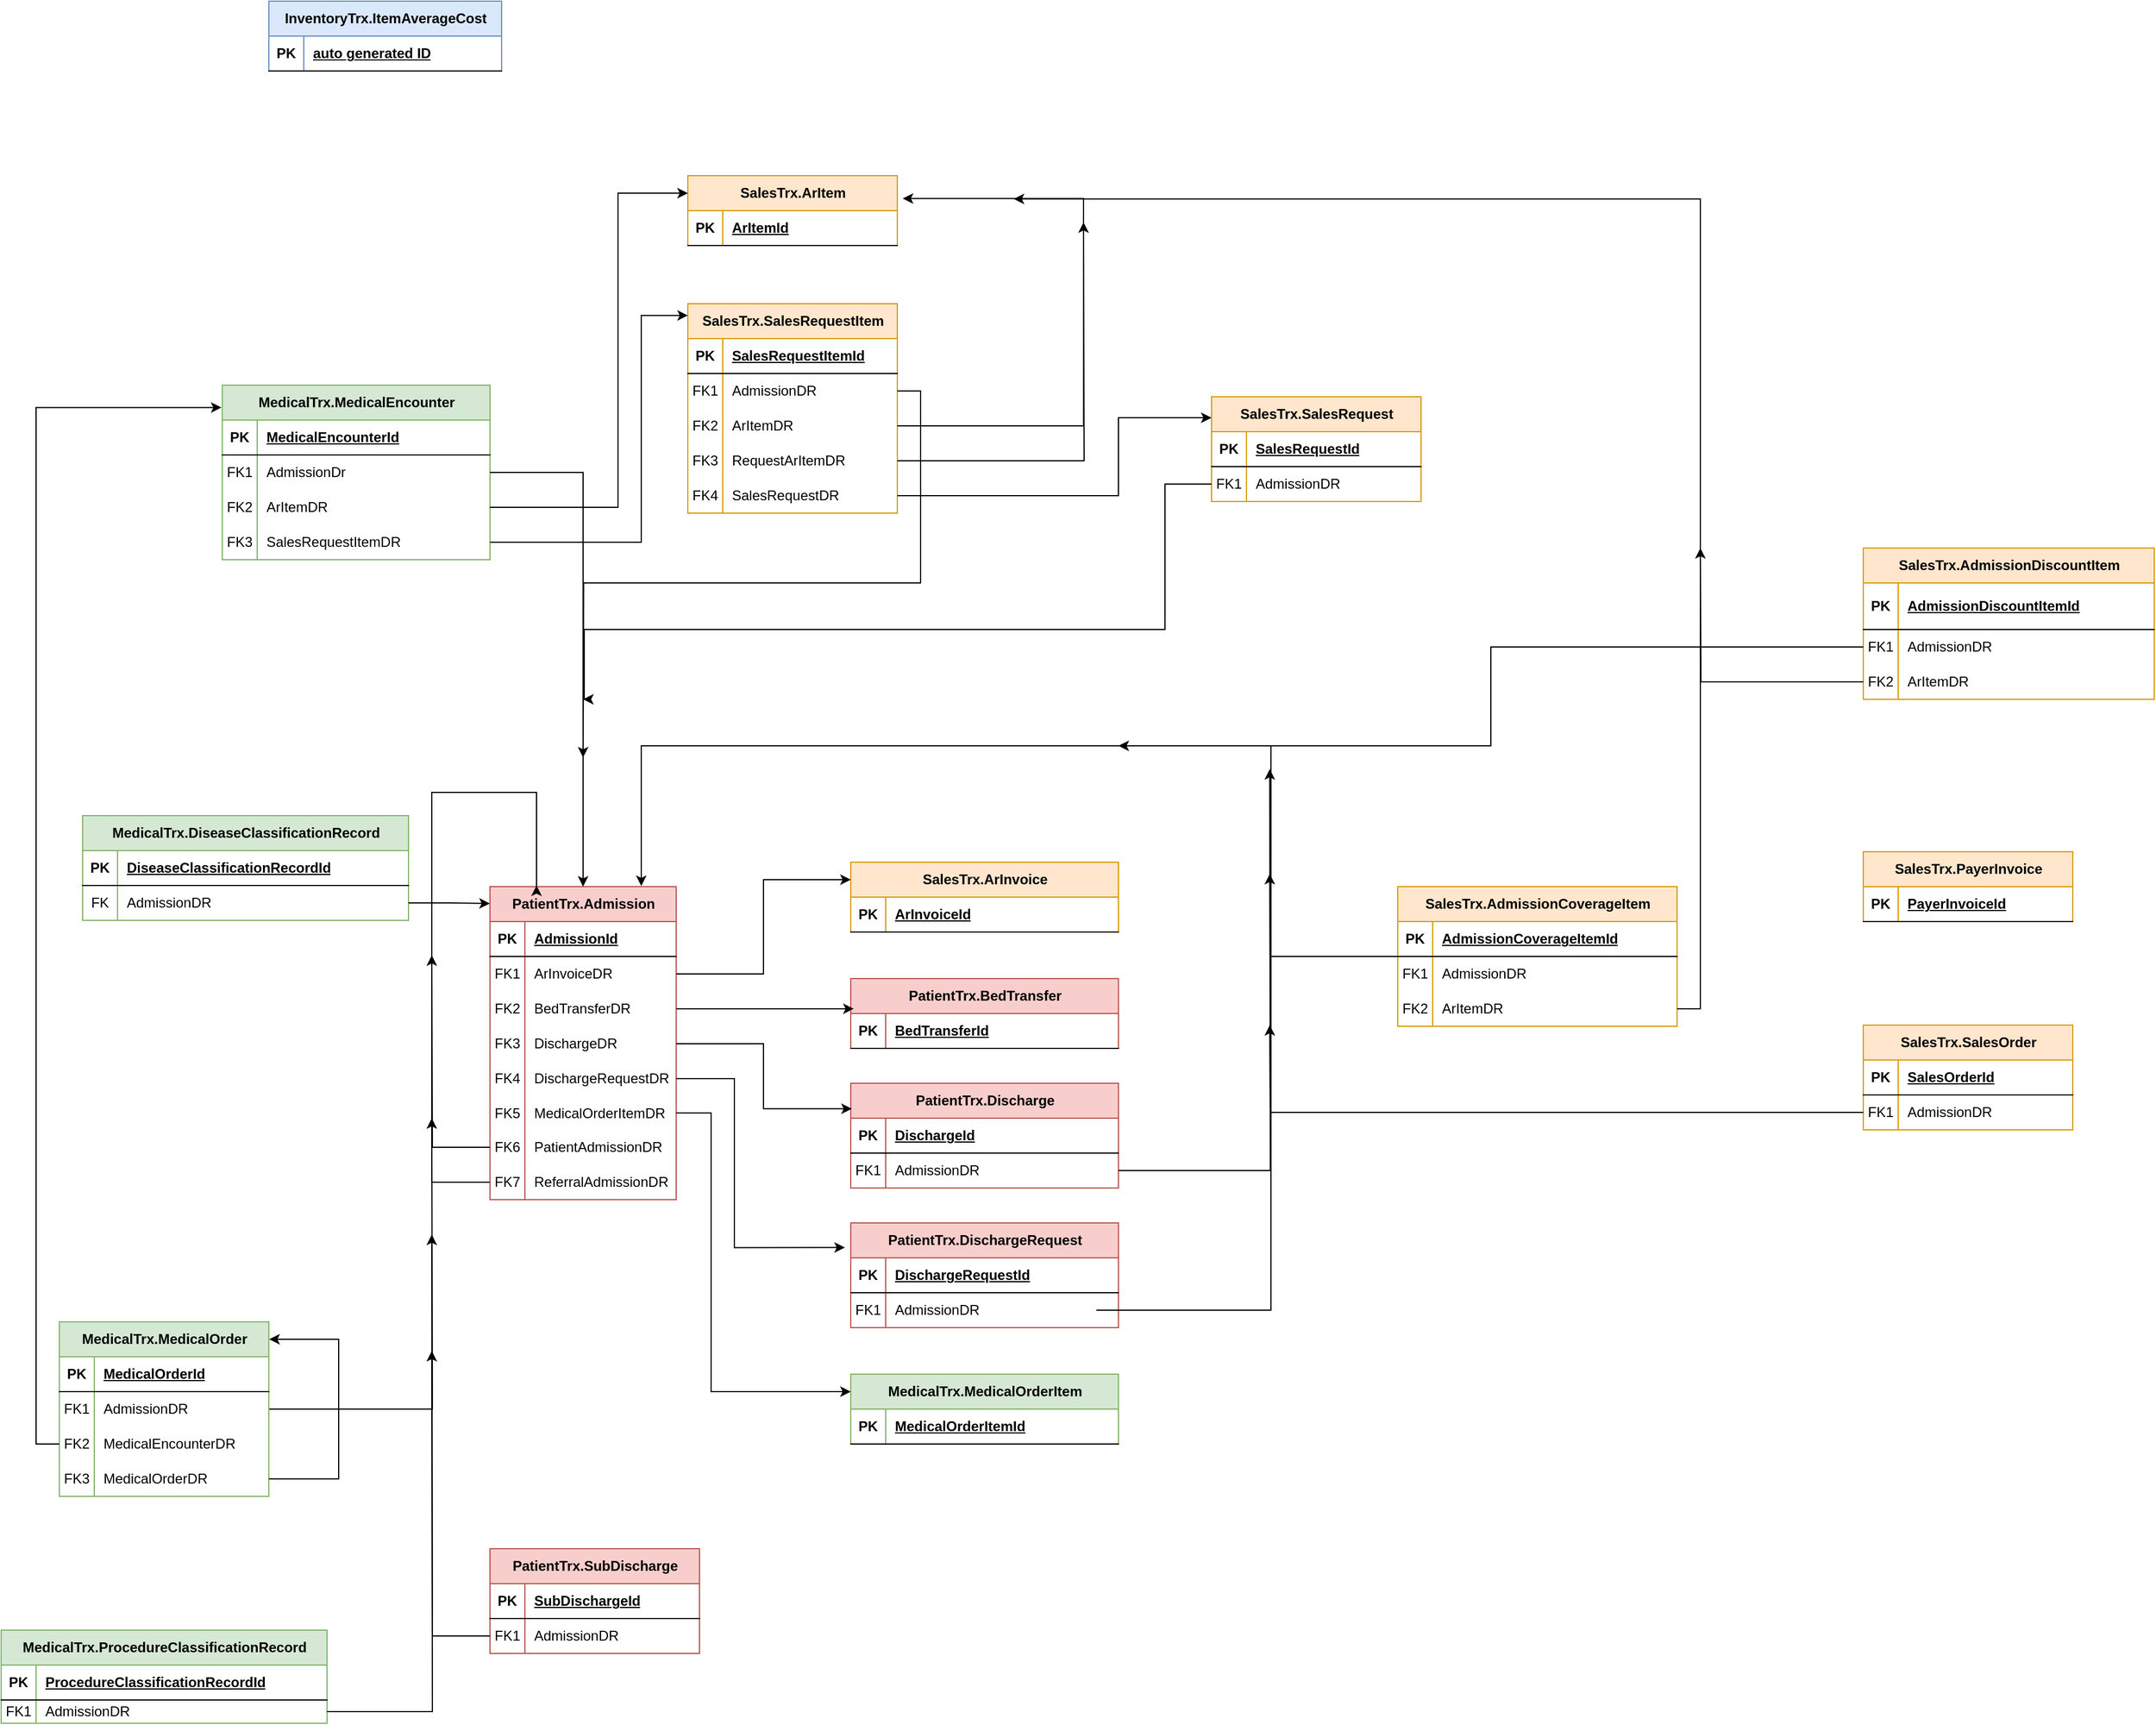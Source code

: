<mxfile version="24.6.0" type="github">
  <diagram id="C5RBs43oDa-KdzZeNtuy" name="Page-1">
    <mxGraphModel dx="3905" dy="2045" grid="1" gridSize="10" guides="1" tooltips="1" connect="1" arrows="1" fold="1" page="1" pageScale="1" pageWidth="3300" pageHeight="4681" math="0" shadow="0">
      <root>
        <mxCell id="WIyWlLk6GJQsqaUBKTNV-0" />
        <mxCell id="WIyWlLk6GJQsqaUBKTNV-1" parent="WIyWlLk6GJQsqaUBKTNV-0" />
        <mxCell id="2SCLDkZJ4T4hm4JY7Ien-111" value="PatientTrx.Admission" style="shape=table;startSize=30;container=1;collapsible=1;childLayout=tableLayout;fixedRows=1;rowLines=0;fontStyle=1;align=center;resizeLast=1;html=1;fillColor=#f8cecc;strokeColor=#b85450;" parent="WIyWlLk6GJQsqaUBKTNV-1" vertex="1">
          <mxGeometry x="880" y="871" width="160" height="269" as="geometry" />
        </mxCell>
        <mxCell id="2SCLDkZJ4T4hm4JY7Ien-112" value="" style="shape=tableRow;horizontal=0;startSize=0;swimlaneHead=0;swimlaneBody=0;fillColor=none;collapsible=0;dropTarget=0;points=[[0,0.5],[1,0.5]];portConstraint=eastwest;top=0;left=0;right=0;bottom=1;" parent="2SCLDkZJ4T4hm4JY7Ien-111" vertex="1">
          <mxGeometry y="30" width="160" height="30" as="geometry" />
        </mxCell>
        <mxCell id="2SCLDkZJ4T4hm4JY7Ien-113" value="PK" style="shape=partialRectangle;connectable=0;fillColor=none;top=0;left=0;bottom=0;right=0;fontStyle=1;overflow=hidden;whiteSpace=wrap;html=1;" parent="2SCLDkZJ4T4hm4JY7Ien-112" vertex="1">
          <mxGeometry width="30" height="30" as="geometry">
            <mxRectangle width="30" height="30" as="alternateBounds" />
          </mxGeometry>
        </mxCell>
        <mxCell id="2SCLDkZJ4T4hm4JY7Ien-114" value="AdmissionId" style="shape=partialRectangle;connectable=0;fillColor=none;top=0;left=0;bottom=0;right=0;align=left;spacingLeft=6;fontStyle=5;overflow=hidden;whiteSpace=wrap;html=1;" parent="2SCLDkZJ4T4hm4JY7Ien-112" vertex="1">
          <mxGeometry x="30" width="130" height="30" as="geometry">
            <mxRectangle width="130" height="30" as="alternateBounds" />
          </mxGeometry>
        </mxCell>
        <mxCell id="2SCLDkZJ4T4hm4JY7Ien-115" value="" style="shape=tableRow;horizontal=0;startSize=0;swimlaneHead=0;swimlaneBody=0;fillColor=none;collapsible=0;dropTarget=0;points=[[0,0.5],[1,0.5]];portConstraint=eastwest;top=0;left=0;right=0;bottom=0;" parent="2SCLDkZJ4T4hm4JY7Ien-111" vertex="1">
          <mxGeometry y="60" width="160" height="30" as="geometry" />
        </mxCell>
        <mxCell id="2SCLDkZJ4T4hm4JY7Ien-116" value="FK1" style="shape=partialRectangle;connectable=0;fillColor=none;top=0;left=0;bottom=0;right=0;editable=1;overflow=hidden;whiteSpace=wrap;html=1;" parent="2SCLDkZJ4T4hm4JY7Ien-115" vertex="1">
          <mxGeometry width="30" height="30" as="geometry">
            <mxRectangle width="30" height="30" as="alternateBounds" />
          </mxGeometry>
        </mxCell>
        <mxCell id="2SCLDkZJ4T4hm4JY7Ien-117" value="ArInvoiceDR" style="shape=partialRectangle;connectable=0;fillColor=none;top=0;left=0;bottom=0;right=0;align=left;spacingLeft=6;overflow=hidden;whiteSpace=wrap;html=1;" parent="2SCLDkZJ4T4hm4JY7Ien-115" vertex="1">
          <mxGeometry x="30" width="130" height="30" as="geometry">
            <mxRectangle width="130" height="30" as="alternateBounds" />
          </mxGeometry>
        </mxCell>
        <mxCell id="2SCLDkZJ4T4hm4JY7Ien-118" value="" style="shape=tableRow;horizontal=0;startSize=0;swimlaneHead=0;swimlaneBody=0;fillColor=none;collapsible=0;dropTarget=0;points=[[0,0.5],[1,0.5]];portConstraint=eastwest;top=0;left=0;right=0;bottom=0;" parent="2SCLDkZJ4T4hm4JY7Ien-111" vertex="1">
          <mxGeometry y="90" width="160" height="30" as="geometry" />
        </mxCell>
        <mxCell id="2SCLDkZJ4T4hm4JY7Ien-119" value="FK2" style="shape=partialRectangle;connectable=0;fillColor=none;top=0;left=0;bottom=0;right=0;editable=1;overflow=hidden;whiteSpace=wrap;html=1;" parent="2SCLDkZJ4T4hm4JY7Ien-118" vertex="1">
          <mxGeometry width="30" height="30" as="geometry">
            <mxRectangle width="30" height="30" as="alternateBounds" />
          </mxGeometry>
        </mxCell>
        <mxCell id="2SCLDkZJ4T4hm4JY7Ien-120" value="BedTransferDR" style="shape=partialRectangle;connectable=0;fillColor=none;top=0;left=0;bottom=0;right=0;align=left;spacingLeft=6;overflow=hidden;whiteSpace=wrap;html=1;" parent="2SCLDkZJ4T4hm4JY7Ien-118" vertex="1">
          <mxGeometry x="30" width="130" height="30" as="geometry">
            <mxRectangle width="130" height="30" as="alternateBounds" />
          </mxGeometry>
        </mxCell>
        <mxCell id="2SCLDkZJ4T4hm4JY7Ien-121" value="" style="shape=tableRow;horizontal=0;startSize=0;swimlaneHead=0;swimlaneBody=0;fillColor=none;collapsible=0;dropTarget=0;points=[[0,0.5],[1,0.5]];portConstraint=eastwest;top=0;left=0;right=0;bottom=0;" parent="2SCLDkZJ4T4hm4JY7Ien-111" vertex="1">
          <mxGeometry y="120" width="160" height="30" as="geometry" />
        </mxCell>
        <mxCell id="2SCLDkZJ4T4hm4JY7Ien-122" value="FK3" style="shape=partialRectangle;connectable=0;fillColor=none;top=0;left=0;bottom=0;right=0;editable=1;overflow=hidden;whiteSpace=wrap;html=1;" parent="2SCLDkZJ4T4hm4JY7Ien-121" vertex="1">
          <mxGeometry width="30" height="30" as="geometry">
            <mxRectangle width="30" height="30" as="alternateBounds" />
          </mxGeometry>
        </mxCell>
        <mxCell id="2SCLDkZJ4T4hm4JY7Ien-123" value="DischargeDR" style="shape=partialRectangle;connectable=0;fillColor=none;top=0;left=0;bottom=0;right=0;align=left;spacingLeft=6;overflow=hidden;whiteSpace=wrap;html=1;" parent="2SCLDkZJ4T4hm4JY7Ien-121" vertex="1">
          <mxGeometry x="30" width="130" height="30" as="geometry">
            <mxRectangle width="130" height="30" as="alternateBounds" />
          </mxGeometry>
        </mxCell>
        <mxCell id="2SCLDkZJ4T4hm4JY7Ien-157" value="" style="shape=tableRow;horizontal=0;startSize=0;swimlaneHead=0;swimlaneBody=0;fillColor=none;collapsible=0;dropTarget=0;points=[[0,0.5],[1,0.5]];portConstraint=eastwest;top=0;left=0;right=0;bottom=0;" parent="2SCLDkZJ4T4hm4JY7Ien-111" vertex="1">
          <mxGeometry y="150" width="160" height="30" as="geometry" />
        </mxCell>
        <mxCell id="2SCLDkZJ4T4hm4JY7Ien-158" value="FK4" style="shape=partialRectangle;connectable=0;fillColor=none;top=0;left=0;bottom=0;right=0;editable=1;overflow=hidden;whiteSpace=wrap;html=1;" parent="2SCLDkZJ4T4hm4JY7Ien-157" vertex="1">
          <mxGeometry width="30" height="30" as="geometry">
            <mxRectangle width="30" height="30" as="alternateBounds" />
          </mxGeometry>
        </mxCell>
        <mxCell id="2SCLDkZJ4T4hm4JY7Ien-159" value="DischargeRequestDR" style="shape=partialRectangle;connectable=0;fillColor=none;top=0;left=0;bottom=0;right=0;align=left;spacingLeft=6;overflow=hidden;whiteSpace=wrap;html=1;" parent="2SCLDkZJ4T4hm4JY7Ien-157" vertex="1">
          <mxGeometry x="30" width="130" height="30" as="geometry">
            <mxRectangle width="130" height="30" as="alternateBounds" />
          </mxGeometry>
        </mxCell>
        <mxCell id="2SCLDkZJ4T4hm4JY7Ien-249" value="" style="shape=tableRow;horizontal=0;startSize=0;swimlaneHead=0;swimlaneBody=0;fillColor=none;collapsible=0;dropTarget=0;points=[[0,0.5],[1,0.5]];portConstraint=eastwest;top=0;left=0;right=0;bottom=0;" parent="2SCLDkZJ4T4hm4JY7Ien-111" vertex="1">
          <mxGeometry y="180" width="160" height="29" as="geometry" />
        </mxCell>
        <mxCell id="2SCLDkZJ4T4hm4JY7Ien-250" value="FK5" style="shape=partialRectangle;connectable=0;fillColor=none;top=0;left=0;bottom=0;right=0;editable=1;overflow=hidden;whiteSpace=wrap;html=1;" parent="2SCLDkZJ4T4hm4JY7Ien-249" vertex="1">
          <mxGeometry width="30" height="29" as="geometry">
            <mxRectangle width="30" height="29" as="alternateBounds" />
          </mxGeometry>
        </mxCell>
        <mxCell id="2SCLDkZJ4T4hm4JY7Ien-251" value="MedicalOrderItemDR" style="shape=partialRectangle;connectable=0;fillColor=none;top=0;left=0;bottom=0;right=0;align=left;spacingLeft=6;overflow=hidden;whiteSpace=wrap;html=1;" parent="2SCLDkZJ4T4hm4JY7Ien-249" vertex="1">
          <mxGeometry x="30" width="130" height="29" as="geometry">
            <mxRectangle width="130" height="29" as="alternateBounds" />
          </mxGeometry>
        </mxCell>
        <mxCell id="2SCLDkZJ4T4hm4JY7Ien-270" value="" style="shape=tableRow;horizontal=0;startSize=0;swimlaneHead=0;swimlaneBody=0;fillColor=none;collapsible=0;dropTarget=0;points=[[0,0.5],[1,0.5]];portConstraint=eastwest;top=0;left=0;right=0;bottom=0;" parent="2SCLDkZJ4T4hm4JY7Ien-111" vertex="1">
          <mxGeometry y="209" width="160" height="30" as="geometry" />
        </mxCell>
        <mxCell id="2SCLDkZJ4T4hm4JY7Ien-271" value="FK6" style="shape=partialRectangle;connectable=0;fillColor=none;top=0;left=0;bottom=0;right=0;editable=1;overflow=hidden;whiteSpace=wrap;html=1;" parent="2SCLDkZJ4T4hm4JY7Ien-270" vertex="1">
          <mxGeometry width="30" height="30" as="geometry">
            <mxRectangle width="30" height="30" as="alternateBounds" />
          </mxGeometry>
        </mxCell>
        <mxCell id="2SCLDkZJ4T4hm4JY7Ien-272" value="PatientAdmissionDR" style="shape=partialRectangle;connectable=0;fillColor=none;top=0;left=0;bottom=0;right=0;align=left;spacingLeft=6;overflow=hidden;whiteSpace=wrap;html=1;" parent="2SCLDkZJ4T4hm4JY7Ien-270" vertex="1">
          <mxGeometry x="30" width="130" height="30" as="geometry">
            <mxRectangle width="130" height="30" as="alternateBounds" />
          </mxGeometry>
        </mxCell>
        <mxCell id="2SCLDkZJ4T4hm4JY7Ien-274" value="" style="shape=tableRow;horizontal=0;startSize=0;swimlaneHead=0;swimlaneBody=0;fillColor=none;collapsible=0;dropTarget=0;points=[[0,0.5],[1,0.5]];portConstraint=eastwest;top=0;left=0;right=0;bottom=0;" parent="2SCLDkZJ4T4hm4JY7Ien-111" vertex="1">
          <mxGeometry y="239" width="160" height="30" as="geometry" />
        </mxCell>
        <mxCell id="2SCLDkZJ4T4hm4JY7Ien-275" value="FK7" style="shape=partialRectangle;connectable=0;fillColor=none;top=0;left=0;bottom=0;right=0;editable=1;overflow=hidden;whiteSpace=wrap;html=1;" parent="2SCLDkZJ4T4hm4JY7Ien-274" vertex="1">
          <mxGeometry width="30" height="30" as="geometry">
            <mxRectangle width="30" height="30" as="alternateBounds" />
          </mxGeometry>
        </mxCell>
        <mxCell id="2SCLDkZJ4T4hm4JY7Ien-276" value="ReferralAdmissionDR" style="shape=partialRectangle;connectable=0;fillColor=none;top=0;left=0;bottom=0;right=0;align=left;spacingLeft=6;overflow=hidden;whiteSpace=wrap;html=1;" parent="2SCLDkZJ4T4hm4JY7Ien-274" vertex="1">
          <mxGeometry x="30" width="130" height="30" as="geometry">
            <mxRectangle width="130" height="30" as="alternateBounds" />
          </mxGeometry>
        </mxCell>
        <mxCell id="2SCLDkZJ4T4hm4JY7Ien-125" value="&lt;span style=&quot;text-wrap: wrap;&quot;&gt;MedicalTrx.DiseaseClassificationRecord&lt;/span&gt;" style="shape=table;startSize=30;container=1;collapsible=1;childLayout=tableLayout;fixedRows=1;rowLines=0;fontStyle=1;align=center;resizeLast=1;html=1;fillColor=#d5e8d4;strokeColor=#82b366;" parent="WIyWlLk6GJQsqaUBKTNV-1" vertex="1">
          <mxGeometry x="530" y="810" width="280" height="90" as="geometry" />
        </mxCell>
        <mxCell id="2SCLDkZJ4T4hm4JY7Ien-126" value="" style="shape=tableRow;horizontal=0;startSize=0;swimlaneHead=0;swimlaneBody=0;fillColor=none;collapsible=0;dropTarget=0;points=[[0,0.5],[1,0.5]];portConstraint=eastwest;top=0;left=0;right=0;bottom=1;" parent="2SCLDkZJ4T4hm4JY7Ien-125" vertex="1">
          <mxGeometry y="30" width="280" height="30" as="geometry" />
        </mxCell>
        <mxCell id="2SCLDkZJ4T4hm4JY7Ien-127" value="PK" style="shape=partialRectangle;connectable=0;fillColor=none;top=0;left=0;bottom=0;right=0;fontStyle=1;overflow=hidden;whiteSpace=wrap;html=1;" parent="2SCLDkZJ4T4hm4JY7Ien-126" vertex="1">
          <mxGeometry width="30" height="30" as="geometry">
            <mxRectangle width="30" height="30" as="alternateBounds" />
          </mxGeometry>
        </mxCell>
        <mxCell id="2SCLDkZJ4T4hm4JY7Ien-128" value="DiseaseClassificationRecordId" style="shape=partialRectangle;connectable=0;fillColor=none;top=0;left=0;bottom=0;right=0;align=left;spacingLeft=6;fontStyle=5;overflow=hidden;whiteSpace=wrap;html=1;" parent="2SCLDkZJ4T4hm4JY7Ien-126" vertex="1">
          <mxGeometry x="30" width="250" height="30" as="geometry">
            <mxRectangle width="250" height="30" as="alternateBounds" />
          </mxGeometry>
        </mxCell>
        <mxCell id="2SCLDkZJ4T4hm4JY7Ien-129" value="" style="shape=tableRow;horizontal=0;startSize=0;swimlaneHead=0;swimlaneBody=0;fillColor=none;collapsible=0;dropTarget=0;points=[[0,0.5],[1,0.5]];portConstraint=eastwest;top=0;left=0;right=0;bottom=0;" parent="2SCLDkZJ4T4hm4JY7Ien-125" vertex="1">
          <mxGeometry y="60" width="280" height="30" as="geometry" />
        </mxCell>
        <mxCell id="2SCLDkZJ4T4hm4JY7Ien-130" value="FK" style="shape=partialRectangle;connectable=0;fillColor=none;top=0;left=0;bottom=0;right=0;editable=1;overflow=hidden;whiteSpace=wrap;html=1;" parent="2SCLDkZJ4T4hm4JY7Ien-129" vertex="1">
          <mxGeometry width="30" height="30" as="geometry">
            <mxRectangle width="30" height="30" as="alternateBounds" />
          </mxGeometry>
        </mxCell>
        <mxCell id="2SCLDkZJ4T4hm4JY7Ien-131" value="AdmissionDR" style="shape=partialRectangle;connectable=0;fillColor=none;top=0;left=0;bottom=0;right=0;align=left;spacingLeft=6;overflow=hidden;whiteSpace=wrap;html=1;strokeColor=#97D077;" parent="2SCLDkZJ4T4hm4JY7Ien-129" vertex="1">
          <mxGeometry x="30" width="250" height="30" as="geometry">
            <mxRectangle width="250" height="30" as="alternateBounds" />
          </mxGeometry>
        </mxCell>
        <mxCell id="2SCLDkZJ4T4hm4JY7Ien-142" value="SalesTrx.ArInvoice" style="shape=table;startSize=30;container=1;collapsible=1;childLayout=tableLayout;fixedRows=1;rowLines=0;fontStyle=1;align=center;resizeLast=1;html=1;fillColor=#ffe6cc;strokeColor=#d79b00;" parent="WIyWlLk6GJQsqaUBKTNV-1" vertex="1">
          <mxGeometry x="1190" y="850" width="230" height="60" as="geometry" />
        </mxCell>
        <mxCell id="2SCLDkZJ4T4hm4JY7Ien-143" value="" style="shape=tableRow;horizontal=0;startSize=0;swimlaneHead=0;swimlaneBody=0;fillColor=none;collapsible=0;dropTarget=0;points=[[0,0.5],[1,0.5]];portConstraint=eastwest;top=0;left=0;right=0;bottom=1;" parent="2SCLDkZJ4T4hm4JY7Ien-142" vertex="1">
          <mxGeometry y="30" width="230" height="30" as="geometry" />
        </mxCell>
        <mxCell id="2SCLDkZJ4T4hm4JY7Ien-144" value="PK" style="shape=partialRectangle;connectable=0;fillColor=none;top=0;left=0;bottom=0;right=0;fontStyle=1;overflow=hidden;whiteSpace=wrap;html=1;" parent="2SCLDkZJ4T4hm4JY7Ien-143" vertex="1">
          <mxGeometry width="30" height="30" as="geometry">
            <mxRectangle width="30" height="30" as="alternateBounds" />
          </mxGeometry>
        </mxCell>
        <mxCell id="2SCLDkZJ4T4hm4JY7Ien-145" value="ArInvoiceId" style="shape=partialRectangle;connectable=0;fillColor=none;top=0;left=0;bottom=0;right=0;align=left;spacingLeft=6;fontStyle=5;overflow=hidden;whiteSpace=wrap;html=1;" parent="2SCLDkZJ4T4hm4JY7Ien-143" vertex="1">
          <mxGeometry x="30" width="200" height="30" as="geometry">
            <mxRectangle width="200" height="30" as="alternateBounds" />
          </mxGeometry>
        </mxCell>
        <mxCell id="2SCLDkZJ4T4hm4JY7Ien-163" value="PatientTrx.BedTransfer" style="shape=table;startSize=30;container=1;collapsible=1;childLayout=tableLayout;fixedRows=1;rowLines=0;fontStyle=1;align=center;resizeLast=1;html=1;fillColor=#f8cecc;strokeColor=#b85450;" parent="WIyWlLk6GJQsqaUBKTNV-1" vertex="1">
          <mxGeometry x="1190" y="950" width="230" height="60" as="geometry" />
        </mxCell>
        <mxCell id="2SCLDkZJ4T4hm4JY7Ien-164" value="" style="shape=tableRow;horizontal=0;startSize=0;swimlaneHead=0;swimlaneBody=0;fillColor=none;collapsible=0;dropTarget=0;points=[[0,0.5],[1,0.5]];portConstraint=eastwest;top=0;left=0;right=0;bottom=1;" parent="2SCLDkZJ4T4hm4JY7Ien-163" vertex="1">
          <mxGeometry y="30" width="230" height="30" as="geometry" />
        </mxCell>
        <mxCell id="2SCLDkZJ4T4hm4JY7Ien-165" value="PK" style="shape=partialRectangle;connectable=0;fillColor=none;top=0;left=0;bottom=0;right=0;fontStyle=1;overflow=hidden;whiteSpace=wrap;html=1;" parent="2SCLDkZJ4T4hm4JY7Ien-164" vertex="1">
          <mxGeometry width="30" height="30" as="geometry">
            <mxRectangle width="30" height="30" as="alternateBounds" />
          </mxGeometry>
        </mxCell>
        <mxCell id="2SCLDkZJ4T4hm4JY7Ien-166" value="BedTransferId" style="shape=partialRectangle;connectable=0;fillColor=none;top=0;left=0;bottom=0;right=0;align=left;spacingLeft=6;fontStyle=5;overflow=hidden;whiteSpace=wrap;html=1;" parent="2SCLDkZJ4T4hm4JY7Ien-164" vertex="1">
          <mxGeometry x="30" width="200" height="30" as="geometry">
            <mxRectangle width="200" height="30" as="alternateBounds" />
          </mxGeometry>
        </mxCell>
        <mxCell id="2SCLDkZJ4T4hm4JY7Ien-232" value="PatientTrx.DischargeRequest" style="shape=table;startSize=30;container=1;collapsible=1;childLayout=tableLayout;fixedRows=1;rowLines=0;fontStyle=1;align=center;resizeLast=1;html=1;fillColor=#f8cecc;strokeColor=#b85450;" parent="WIyWlLk6GJQsqaUBKTNV-1" vertex="1">
          <mxGeometry x="1190" y="1160" width="230" height="90" as="geometry" />
        </mxCell>
        <mxCell id="2SCLDkZJ4T4hm4JY7Ien-233" value="" style="shape=tableRow;horizontal=0;startSize=0;swimlaneHead=0;swimlaneBody=0;fillColor=none;collapsible=0;dropTarget=0;points=[[0,0.5],[1,0.5]];portConstraint=eastwest;top=0;left=0;right=0;bottom=1;" parent="2SCLDkZJ4T4hm4JY7Ien-232" vertex="1">
          <mxGeometry y="30" width="230" height="30" as="geometry" />
        </mxCell>
        <mxCell id="2SCLDkZJ4T4hm4JY7Ien-234" value="PK" style="shape=partialRectangle;connectable=0;fillColor=none;top=0;left=0;bottom=0;right=0;fontStyle=1;overflow=hidden;whiteSpace=wrap;html=1;" parent="2SCLDkZJ4T4hm4JY7Ien-233" vertex="1">
          <mxGeometry width="30" height="30" as="geometry">
            <mxRectangle width="30" height="30" as="alternateBounds" />
          </mxGeometry>
        </mxCell>
        <mxCell id="2SCLDkZJ4T4hm4JY7Ien-235" value="DischargeRequestId" style="shape=partialRectangle;connectable=0;fillColor=none;top=0;left=0;bottom=0;right=0;align=left;spacingLeft=6;fontStyle=5;overflow=hidden;whiteSpace=wrap;html=1;" parent="2SCLDkZJ4T4hm4JY7Ien-233" vertex="1">
          <mxGeometry x="30" width="200" height="30" as="geometry">
            <mxRectangle width="200" height="30" as="alternateBounds" />
          </mxGeometry>
        </mxCell>
        <mxCell id="2SCLDkZJ4T4hm4JY7Ien-218" value="" style="shape=tableRow;horizontal=0;startSize=0;swimlaneHead=0;swimlaneBody=0;fillColor=none;collapsible=0;dropTarget=0;points=[[0,0.5],[1,0.5]];portConstraint=eastwest;top=0;left=0;right=0;bottom=0;" parent="2SCLDkZJ4T4hm4JY7Ien-232" vertex="1">
          <mxGeometry y="60" width="230" height="30" as="geometry" />
        </mxCell>
        <mxCell id="2SCLDkZJ4T4hm4JY7Ien-219" value="FK1" style="shape=partialRectangle;connectable=0;fillColor=none;top=0;left=0;bottom=0;right=0;editable=1;overflow=hidden;whiteSpace=wrap;html=1;" parent="2SCLDkZJ4T4hm4JY7Ien-218" vertex="1">
          <mxGeometry width="30" height="30" as="geometry">
            <mxRectangle width="30" height="30" as="alternateBounds" />
          </mxGeometry>
        </mxCell>
        <mxCell id="2SCLDkZJ4T4hm4JY7Ien-220" value="AdmissionDR" style="shape=partialRectangle;connectable=0;fillColor=none;top=0;left=0;bottom=0;right=0;align=left;spacingLeft=6;overflow=hidden;whiteSpace=wrap;html=1;" parent="2SCLDkZJ4T4hm4JY7Ien-218" vertex="1">
          <mxGeometry x="30" width="200" height="30" as="geometry">
            <mxRectangle width="200" height="30" as="alternateBounds" />
          </mxGeometry>
        </mxCell>
        <mxCell id="2SCLDkZJ4T4hm4JY7Ien-252" value="MedicalTrx.MedicalOrderItem" style="shape=table;startSize=30;container=1;collapsible=1;childLayout=tableLayout;fixedRows=1;rowLines=0;fontStyle=1;align=center;resizeLast=1;html=1;fillColor=#d5e8d4;strokeColor=#82b366;" parent="WIyWlLk6GJQsqaUBKTNV-1" vertex="1">
          <mxGeometry x="1190" y="1290" width="230" height="60" as="geometry" />
        </mxCell>
        <mxCell id="2SCLDkZJ4T4hm4JY7Ien-253" value="" style="shape=tableRow;horizontal=0;startSize=0;swimlaneHead=0;swimlaneBody=0;fillColor=none;collapsible=0;dropTarget=0;points=[[0,0.5],[1,0.5]];portConstraint=eastwest;top=0;left=0;right=0;bottom=1;" parent="2SCLDkZJ4T4hm4JY7Ien-252" vertex="1">
          <mxGeometry y="30" width="230" height="30" as="geometry" />
        </mxCell>
        <mxCell id="2SCLDkZJ4T4hm4JY7Ien-254" value="PK" style="shape=partialRectangle;connectable=0;fillColor=none;top=0;left=0;bottom=0;right=0;fontStyle=1;overflow=hidden;whiteSpace=wrap;html=1;" parent="2SCLDkZJ4T4hm4JY7Ien-253" vertex="1">
          <mxGeometry width="30" height="30" as="geometry">
            <mxRectangle width="30" height="30" as="alternateBounds" />
          </mxGeometry>
        </mxCell>
        <mxCell id="2SCLDkZJ4T4hm4JY7Ien-255" value="MedicalOrderItemId" style="shape=partialRectangle;connectable=0;fillColor=none;top=0;left=0;bottom=0;right=0;align=left;spacingLeft=6;fontStyle=5;overflow=hidden;whiteSpace=wrap;html=1;" parent="2SCLDkZJ4T4hm4JY7Ien-253" vertex="1">
          <mxGeometry x="30" width="200" height="30" as="geometry">
            <mxRectangle width="200" height="30" as="alternateBounds" />
          </mxGeometry>
        </mxCell>
        <mxCell id="2SCLDkZJ4T4hm4JY7Ien-282" value="PatientTrx.Discharge" style="shape=table;startSize=30;container=1;collapsible=1;childLayout=tableLayout;fixedRows=1;rowLines=0;fontStyle=1;align=center;resizeLast=1;html=1;fillColor=#f8cecc;strokeColor=#b85450;" parent="WIyWlLk6GJQsqaUBKTNV-1" vertex="1">
          <mxGeometry x="1190" y="1040" width="230" height="90" as="geometry" />
        </mxCell>
        <mxCell id="2SCLDkZJ4T4hm4JY7Ien-283" value="" style="shape=tableRow;horizontal=0;startSize=0;swimlaneHead=0;swimlaneBody=0;fillColor=none;collapsible=0;dropTarget=0;points=[[0,0.5],[1,0.5]];portConstraint=eastwest;top=0;left=0;right=0;bottom=1;" parent="2SCLDkZJ4T4hm4JY7Ien-282" vertex="1">
          <mxGeometry y="30" width="230" height="30" as="geometry" />
        </mxCell>
        <mxCell id="2SCLDkZJ4T4hm4JY7Ien-284" value="PK" style="shape=partialRectangle;connectable=0;fillColor=none;top=0;left=0;bottom=0;right=0;fontStyle=1;overflow=hidden;whiteSpace=wrap;html=1;" parent="2SCLDkZJ4T4hm4JY7Ien-283" vertex="1">
          <mxGeometry width="30" height="30" as="geometry">
            <mxRectangle width="30" height="30" as="alternateBounds" />
          </mxGeometry>
        </mxCell>
        <mxCell id="2SCLDkZJ4T4hm4JY7Ien-285" value="DischargeId" style="shape=partialRectangle;connectable=0;fillColor=none;top=0;left=0;bottom=0;right=0;align=left;spacingLeft=6;fontStyle=5;overflow=hidden;whiteSpace=wrap;html=1;" parent="2SCLDkZJ4T4hm4JY7Ien-283" vertex="1">
          <mxGeometry x="30" width="200" height="30" as="geometry">
            <mxRectangle width="200" height="30" as="alternateBounds" />
          </mxGeometry>
        </mxCell>
        <mxCell id="2SCLDkZJ4T4hm4JY7Ien-286" value="" style="shape=tableRow;horizontal=0;startSize=0;swimlaneHead=0;swimlaneBody=0;fillColor=none;collapsible=0;dropTarget=0;points=[[0,0.5],[1,0.5]];portConstraint=eastwest;top=0;left=0;right=0;bottom=0;" parent="2SCLDkZJ4T4hm4JY7Ien-282" vertex="1">
          <mxGeometry y="60" width="230" height="30" as="geometry" />
        </mxCell>
        <mxCell id="2SCLDkZJ4T4hm4JY7Ien-287" value="FK1" style="shape=partialRectangle;connectable=0;fillColor=none;top=0;left=0;bottom=0;right=0;editable=1;overflow=hidden;whiteSpace=wrap;html=1;" parent="2SCLDkZJ4T4hm4JY7Ien-286" vertex="1">
          <mxGeometry width="30" height="30" as="geometry">
            <mxRectangle width="30" height="30" as="alternateBounds" />
          </mxGeometry>
        </mxCell>
        <mxCell id="2SCLDkZJ4T4hm4JY7Ien-288" value="AdmissionDR" style="shape=partialRectangle;connectable=0;fillColor=none;top=0;left=0;bottom=0;right=0;align=left;spacingLeft=6;overflow=hidden;whiteSpace=wrap;html=1;" parent="2SCLDkZJ4T4hm4JY7Ien-286" vertex="1">
          <mxGeometry x="30" width="200" height="30" as="geometry">
            <mxRectangle width="200" height="30" as="alternateBounds" />
          </mxGeometry>
        </mxCell>
        <mxCell id="2SCLDkZJ4T4hm4JY7Ien-302" style="edgeStyle=orthogonalEdgeStyle;rounded=0;orthogonalLoop=1;jettySize=auto;html=1;exitX=0;exitY=0.5;exitDx=0;exitDy=0;" parent="WIyWlLk6GJQsqaUBKTNV-1" source="2SCLDkZJ4T4hm4JY7Ien-274" edge="1">
          <mxGeometry relative="1" as="geometry">
            <mxPoint x="920" y="870" as="targetPoint" />
            <Array as="points">
              <mxPoint x="830" y="1125" />
              <mxPoint x="830" y="790" />
              <mxPoint x="920" y="790" />
              <mxPoint x="920" y="871" />
            </Array>
          </mxGeometry>
        </mxCell>
        <mxCell id="2SCLDkZJ4T4hm4JY7Ien-295" style="edgeStyle=orthogonalEdgeStyle;rounded=0;orthogonalLoop=1;jettySize=auto;html=1;exitX=1;exitY=0.5;exitDx=0;exitDy=0;entryX=0;entryY=0.25;entryDx=0;entryDy=0;" parent="WIyWlLk6GJQsqaUBKTNV-1" source="2SCLDkZJ4T4hm4JY7Ien-115" target="2SCLDkZJ4T4hm4JY7Ien-142" edge="1">
          <mxGeometry relative="1" as="geometry" />
        </mxCell>
        <mxCell id="2SCLDkZJ4T4hm4JY7Ien-296" style="edgeStyle=orthogonalEdgeStyle;rounded=0;orthogonalLoop=1;jettySize=auto;html=1;exitX=1;exitY=0.5;exitDx=0;exitDy=0;entryX=0.011;entryY=-0.135;entryDx=0;entryDy=0;entryPerimeter=0;" parent="WIyWlLk6GJQsqaUBKTNV-1" source="2SCLDkZJ4T4hm4JY7Ien-118" target="2SCLDkZJ4T4hm4JY7Ien-164" edge="1">
          <mxGeometry relative="1" as="geometry" />
        </mxCell>
        <mxCell id="2SCLDkZJ4T4hm4JY7Ien-297" style="edgeStyle=orthogonalEdgeStyle;rounded=0;orthogonalLoop=1;jettySize=auto;html=1;exitX=1;exitY=0.5;exitDx=0;exitDy=0;entryX=0.004;entryY=-0.27;entryDx=0;entryDy=0;entryPerimeter=0;" parent="WIyWlLk6GJQsqaUBKTNV-1" source="2SCLDkZJ4T4hm4JY7Ien-121" target="2SCLDkZJ4T4hm4JY7Ien-283" edge="1">
          <mxGeometry relative="1" as="geometry" />
        </mxCell>
        <mxCell id="2SCLDkZJ4T4hm4JY7Ien-298" style="edgeStyle=orthogonalEdgeStyle;rounded=0;orthogonalLoop=1;jettySize=auto;html=1;exitX=1;exitY=0.5;exitDx=0;exitDy=0;entryX=-0.022;entryY=-0.295;entryDx=0;entryDy=0;entryPerimeter=0;" parent="WIyWlLk6GJQsqaUBKTNV-1" source="2SCLDkZJ4T4hm4JY7Ien-157" target="2SCLDkZJ4T4hm4JY7Ien-233" edge="1">
          <mxGeometry relative="1" as="geometry">
            <Array as="points">
              <mxPoint x="1090" y="1036" />
              <mxPoint x="1090" y="1181" />
            </Array>
          </mxGeometry>
        </mxCell>
        <mxCell id="2SCLDkZJ4T4hm4JY7Ien-299" style="edgeStyle=orthogonalEdgeStyle;rounded=0;orthogonalLoop=1;jettySize=auto;html=1;exitX=1;exitY=0.5;exitDx=0;exitDy=0;entryX=0;entryY=0.25;entryDx=0;entryDy=0;" parent="WIyWlLk6GJQsqaUBKTNV-1" source="2SCLDkZJ4T4hm4JY7Ien-249" target="2SCLDkZJ4T4hm4JY7Ien-252" edge="1">
          <mxGeometry relative="1" as="geometry">
            <Array as="points">
              <mxPoint x="1070" y="1066" />
              <mxPoint x="1070" y="1305" />
            </Array>
          </mxGeometry>
        </mxCell>
        <mxCell id="2SCLDkZJ4T4hm4JY7Ien-307" style="edgeStyle=orthogonalEdgeStyle;rounded=0;orthogonalLoop=1;jettySize=auto;html=1;exitX=1;exitY=0.5;exitDx=0;exitDy=0;entryX=0.931;entryY=-0.002;entryDx=0;entryDy=0;entryPerimeter=0;" parent="WIyWlLk6GJQsqaUBKTNV-1" edge="1">
          <mxGeometry relative="1" as="geometry">
            <mxPoint x="1401.04" y="1235" as="sourcePoint" />
            <mxPoint x="1010" y="870.462" as="targetPoint" />
            <Array as="points">
              <mxPoint x="1551.04" y="1235" />
              <mxPoint x="1551.04" y="750" />
              <mxPoint x="1010.04" y="750" />
            </Array>
          </mxGeometry>
        </mxCell>
        <mxCell id="2SCLDkZJ4T4hm4JY7Ien-309" style="edgeStyle=orthogonalEdgeStyle;rounded=0;orthogonalLoop=1;jettySize=auto;html=1;exitX=1;exitY=0.5;exitDx=0;exitDy=0;entryX=-0.001;entryY=0.054;entryDx=0;entryDy=0;entryPerimeter=0;" parent="WIyWlLk6GJQsqaUBKTNV-1" source="2SCLDkZJ4T4hm4JY7Ien-129" target="2SCLDkZJ4T4hm4JY7Ien-111" edge="1">
          <mxGeometry relative="1" as="geometry" />
        </mxCell>
        <mxCell id="2SCLDkZJ4T4hm4JY7Ien-310" value="MedicalTrx.MedicalEncounter" style="shape=table;startSize=30;container=1;collapsible=1;childLayout=tableLayout;fixedRows=1;rowLines=0;fontStyle=1;align=center;resizeLast=1;html=1;fillColor=#d5e8d4;strokeColor=#82b366;" parent="WIyWlLk6GJQsqaUBKTNV-1" vertex="1">
          <mxGeometry x="650" y="440" width="230" height="150" as="geometry" />
        </mxCell>
        <mxCell id="2SCLDkZJ4T4hm4JY7Ien-311" value="" style="shape=tableRow;horizontal=0;startSize=0;swimlaneHead=0;swimlaneBody=0;fillColor=none;collapsible=0;dropTarget=0;points=[[0,0.5],[1,0.5]];portConstraint=eastwest;top=0;left=0;right=0;bottom=1;" parent="2SCLDkZJ4T4hm4JY7Ien-310" vertex="1">
          <mxGeometry y="30" width="230" height="30" as="geometry" />
        </mxCell>
        <mxCell id="2SCLDkZJ4T4hm4JY7Ien-312" value="PK" style="shape=partialRectangle;connectable=0;fillColor=none;top=0;left=0;bottom=0;right=0;fontStyle=1;overflow=hidden;whiteSpace=wrap;html=1;" parent="2SCLDkZJ4T4hm4JY7Ien-311" vertex="1">
          <mxGeometry width="30" height="30" as="geometry">
            <mxRectangle width="30" height="30" as="alternateBounds" />
          </mxGeometry>
        </mxCell>
        <mxCell id="2SCLDkZJ4T4hm4JY7Ien-313" value="MedicalEncounterId" style="shape=partialRectangle;connectable=0;fillColor=none;top=0;left=0;bottom=0;right=0;align=left;spacingLeft=6;fontStyle=5;overflow=hidden;whiteSpace=wrap;html=1;" parent="2SCLDkZJ4T4hm4JY7Ien-311" vertex="1">
          <mxGeometry x="30" width="200" height="30" as="geometry">
            <mxRectangle width="200" height="30" as="alternateBounds" />
          </mxGeometry>
        </mxCell>
        <mxCell id="2SCLDkZJ4T4hm4JY7Ien-314" value="" style="shape=tableRow;horizontal=0;startSize=0;swimlaneHead=0;swimlaneBody=0;fillColor=none;collapsible=0;dropTarget=0;points=[[0,0.5],[1,0.5]];portConstraint=eastwest;top=0;left=0;right=0;bottom=0;" parent="2SCLDkZJ4T4hm4JY7Ien-310" vertex="1">
          <mxGeometry y="60" width="230" height="30" as="geometry" />
        </mxCell>
        <mxCell id="2SCLDkZJ4T4hm4JY7Ien-315" value="FK1" style="shape=partialRectangle;connectable=0;fillColor=none;top=0;left=0;bottom=0;right=0;editable=1;overflow=hidden;whiteSpace=wrap;html=1;" parent="2SCLDkZJ4T4hm4JY7Ien-314" vertex="1">
          <mxGeometry width="30" height="30" as="geometry">
            <mxRectangle width="30" height="30" as="alternateBounds" />
          </mxGeometry>
        </mxCell>
        <mxCell id="2SCLDkZJ4T4hm4JY7Ien-316" value="AdmissionDr" style="shape=partialRectangle;connectable=0;fillColor=none;top=0;left=0;bottom=0;right=0;align=left;spacingLeft=6;overflow=hidden;whiteSpace=wrap;html=1;" parent="2SCLDkZJ4T4hm4JY7Ien-314" vertex="1">
          <mxGeometry x="30" width="200" height="30" as="geometry">
            <mxRectangle width="200" height="30" as="alternateBounds" />
          </mxGeometry>
        </mxCell>
        <mxCell id="2SCLDkZJ4T4hm4JY7Ien-317" value="" style="shape=tableRow;horizontal=0;startSize=0;swimlaneHead=0;swimlaneBody=0;fillColor=none;collapsible=0;dropTarget=0;points=[[0,0.5],[1,0.5]];portConstraint=eastwest;top=0;left=0;right=0;bottom=0;" parent="2SCLDkZJ4T4hm4JY7Ien-310" vertex="1">
          <mxGeometry y="90" width="230" height="30" as="geometry" />
        </mxCell>
        <mxCell id="2SCLDkZJ4T4hm4JY7Ien-318" value="FK2" style="shape=partialRectangle;connectable=0;fillColor=none;top=0;left=0;bottom=0;right=0;editable=1;overflow=hidden;whiteSpace=wrap;html=1;" parent="2SCLDkZJ4T4hm4JY7Ien-317" vertex="1">
          <mxGeometry width="30" height="30" as="geometry">
            <mxRectangle width="30" height="30" as="alternateBounds" />
          </mxGeometry>
        </mxCell>
        <mxCell id="2SCLDkZJ4T4hm4JY7Ien-319" value="ArItemDR" style="shape=partialRectangle;connectable=0;fillColor=none;top=0;left=0;bottom=0;right=0;align=left;spacingLeft=6;overflow=hidden;whiteSpace=wrap;html=1;" parent="2SCLDkZJ4T4hm4JY7Ien-317" vertex="1">
          <mxGeometry x="30" width="200" height="30" as="geometry">
            <mxRectangle width="200" height="30" as="alternateBounds" />
          </mxGeometry>
        </mxCell>
        <mxCell id="2SCLDkZJ4T4hm4JY7Ien-320" value="" style="shape=tableRow;horizontal=0;startSize=0;swimlaneHead=0;swimlaneBody=0;fillColor=none;collapsible=0;dropTarget=0;points=[[0,0.5],[1,0.5]];portConstraint=eastwest;top=0;left=0;right=0;bottom=0;" parent="2SCLDkZJ4T4hm4JY7Ien-310" vertex="1">
          <mxGeometry y="120" width="230" height="30" as="geometry" />
        </mxCell>
        <mxCell id="2SCLDkZJ4T4hm4JY7Ien-321" value="FK3" style="shape=partialRectangle;connectable=0;fillColor=none;top=0;left=0;bottom=0;right=0;editable=1;overflow=hidden;whiteSpace=wrap;html=1;" parent="2SCLDkZJ4T4hm4JY7Ien-320" vertex="1">
          <mxGeometry width="30" height="30" as="geometry">
            <mxRectangle width="30" height="30" as="alternateBounds" />
          </mxGeometry>
        </mxCell>
        <mxCell id="2SCLDkZJ4T4hm4JY7Ien-322" value="SalesRequestItemDR" style="shape=partialRectangle;connectable=0;fillColor=none;top=0;left=0;bottom=0;right=0;align=left;spacingLeft=6;overflow=hidden;whiteSpace=wrap;html=1;" parent="2SCLDkZJ4T4hm4JY7Ien-320" vertex="1">
          <mxGeometry x="30" width="200" height="30" as="geometry">
            <mxRectangle width="200" height="30" as="alternateBounds" />
          </mxGeometry>
        </mxCell>
        <mxCell id="2SCLDkZJ4T4hm4JY7Ien-326" style="edgeStyle=orthogonalEdgeStyle;rounded=0;orthogonalLoop=1;jettySize=auto;html=1;exitX=1;exitY=0.5;exitDx=0;exitDy=0;entryX=0.5;entryY=0;entryDx=0;entryDy=0;" parent="WIyWlLk6GJQsqaUBKTNV-1" source="2SCLDkZJ4T4hm4JY7Ien-314" target="2SCLDkZJ4T4hm4JY7Ien-111" edge="1">
          <mxGeometry relative="1" as="geometry" />
        </mxCell>
        <mxCell id="2SCLDkZJ4T4hm4JY7Ien-327" value="SalesTrx.ArItem" style="shape=table;startSize=30;container=1;collapsible=1;childLayout=tableLayout;fixedRows=1;rowLines=0;fontStyle=1;align=center;resizeLast=1;html=1;fillColor=#ffe6cc;strokeColor=#d79b00;" parent="WIyWlLk6GJQsqaUBKTNV-1" vertex="1">
          <mxGeometry x="1050" y="260" width="180" height="60" as="geometry" />
        </mxCell>
        <mxCell id="2SCLDkZJ4T4hm4JY7Ien-328" value="" style="shape=tableRow;horizontal=0;startSize=0;swimlaneHead=0;swimlaneBody=0;fillColor=none;collapsible=0;dropTarget=0;points=[[0,0.5],[1,0.5]];portConstraint=eastwest;top=0;left=0;right=0;bottom=1;" parent="2SCLDkZJ4T4hm4JY7Ien-327" vertex="1">
          <mxGeometry y="30" width="180" height="30" as="geometry" />
        </mxCell>
        <mxCell id="2SCLDkZJ4T4hm4JY7Ien-329" value="PK" style="shape=partialRectangle;connectable=0;fillColor=none;top=0;left=0;bottom=0;right=0;fontStyle=1;overflow=hidden;whiteSpace=wrap;html=1;" parent="2SCLDkZJ4T4hm4JY7Ien-328" vertex="1">
          <mxGeometry width="30" height="30" as="geometry">
            <mxRectangle width="30" height="30" as="alternateBounds" />
          </mxGeometry>
        </mxCell>
        <mxCell id="2SCLDkZJ4T4hm4JY7Ien-330" value="ArItemId" style="shape=partialRectangle;connectable=0;fillColor=none;top=0;left=0;bottom=0;right=0;align=left;spacingLeft=6;fontStyle=5;overflow=hidden;whiteSpace=wrap;html=1;" parent="2SCLDkZJ4T4hm4JY7Ien-328" vertex="1">
          <mxGeometry x="30" width="150" height="30" as="geometry">
            <mxRectangle width="150" height="30" as="alternateBounds" />
          </mxGeometry>
        </mxCell>
        <mxCell id="2SCLDkZJ4T4hm4JY7Ien-340" style="edgeStyle=orthogonalEdgeStyle;rounded=0;orthogonalLoop=1;jettySize=auto;html=1;exitX=1;exitY=0.5;exitDx=0;exitDy=0;entryX=0;entryY=0.25;entryDx=0;entryDy=0;" parent="WIyWlLk6GJQsqaUBKTNV-1" source="2SCLDkZJ4T4hm4JY7Ien-317" target="2SCLDkZJ4T4hm4JY7Ien-327" edge="1">
          <mxGeometry relative="1" as="geometry">
            <Array as="points">
              <mxPoint x="990" y="545" />
              <mxPoint x="990" y="275" />
            </Array>
          </mxGeometry>
        </mxCell>
        <mxCell id="2SCLDkZJ4T4hm4JY7Ien-341" value="SalesTrx.SalesRequestItem" style="shape=table;startSize=30;container=1;collapsible=1;childLayout=tableLayout;fixedRows=1;rowLines=0;fontStyle=1;align=center;resizeLast=1;html=1;fillColor=#ffe6cc;strokeColor=#d79b00;" parent="WIyWlLk6GJQsqaUBKTNV-1" vertex="1">
          <mxGeometry x="1050" y="370" width="180" height="180" as="geometry" />
        </mxCell>
        <mxCell id="2SCLDkZJ4T4hm4JY7Ien-342" value="" style="shape=tableRow;horizontal=0;startSize=0;swimlaneHead=0;swimlaneBody=0;fillColor=none;collapsible=0;dropTarget=0;points=[[0,0.5],[1,0.5]];portConstraint=eastwest;top=0;left=0;right=0;bottom=1;" parent="2SCLDkZJ4T4hm4JY7Ien-341" vertex="1">
          <mxGeometry y="30" width="180" height="30" as="geometry" />
        </mxCell>
        <mxCell id="2SCLDkZJ4T4hm4JY7Ien-343" value="PK" style="shape=partialRectangle;connectable=0;fillColor=none;top=0;left=0;bottom=0;right=0;fontStyle=1;overflow=hidden;whiteSpace=wrap;html=1;" parent="2SCLDkZJ4T4hm4JY7Ien-342" vertex="1">
          <mxGeometry width="30" height="30" as="geometry">
            <mxRectangle width="30" height="30" as="alternateBounds" />
          </mxGeometry>
        </mxCell>
        <mxCell id="2SCLDkZJ4T4hm4JY7Ien-344" value="SalesRequestItemId" style="shape=partialRectangle;connectable=0;fillColor=none;top=0;left=0;bottom=0;right=0;align=left;spacingLeft=6;fontStyle=5;overflow=hidden;whiteSpace=wrap;html=1;" parent="2SCLDkZJ4T4hm4JY7Ien-342" vertex="1">
          <mxGeometry x="30" width="150" height="30" as="geometry">
            <mxRectangle width="150" height="30" as="alternateBounds" />
          </mxGeometry>
        </mxCell>
        <mxCell id="2SCLDkZJ4T4hm4JY7Ien-345" value="" style="shape=tableRow;horizontal=0;startSize=0;swimlaneHead=0;swimlaneBody=0;fillColor=none;collapsible=0;dropTarget=0;points=[[0,0.5],[1,0.5]];portConstraint=eastwest;top=0;left=0;right=0;bottom=0;" parent="2SCLDkZJ4T4hm4JY7Ien-341" vertex="1">
          <mxGeometry y="60" width="180" height="30" as="geometry" />
        </mxCell>
        <mxCell id="2SCLDkZJ4T4hm4JY7Ien-346" value="FK1" style="shape=partialRectangle;connectable=0;fillColor=none;top=0;left=0;bottom=0;right=0;editable=1;overflow=hidden;whiteSpace=wrap;html=1;" parent="2SCLDkZJ4T4hm4JY7Ien-345" vertex="1">
          <mxGeometry width="30" height="30" as="geometry">
            <mxRectangle width="30" height="30" as="alternateBounds" />
          </mxGeometry>
        </mxCell>
        <mxCell id="2SCLDkZJ4T4hm4JY7Ien-347" value="AdmissionDR" style="shape=partialRectangle;connectable=0;fillColor=none;top=0;left=0;bottom=0;right=0;align=left;spacingLeft=6;overflow=hidden;whiteSpace=wrap;html=1;" parent="2SCLDkZJ4T4hm4JY7Ien-345" vertex="1">
          <mxGeometry x="30" width="150" height="30" as="geometry">
            <mxRectangle width="150" height="30" as="alternateBounds" />
          </mxGeometry>
        </mxCell>
        <mxCell id="2SCLDkZJ4T4hm4JY7Ien-348" value="" style="shape=tableRow;horizontal=0;startSize=0;swimlaneHead=0;swimlaneBody=0;fillColor=none;collapsible=0;dropTarget=0;points=[[0,0.5],[1,0.5]];portConstraint=eastwest;top=0;left=0;right=0;bottom=0;" parent="2SCLDkZJ4T4hm4JY7Ien-341" vertex="1">
          <mxGeometry y="90" width="180" height="30" as="geometry" />
        </mxCell>
        <mxCell id="2SCLDkZJ4T4hm4JY7Ien-349" value="FK2" style="shape=partialRectangle;connectable=0;fillColor=none;top=0;left=0;bottom=0;right=0;editable=1;overflow=hidden;whiteSpace=wrap;html=1;" parent="2SCLDkZJ4T4hm4JY7Ien-348" vertex="1">
          <mxGeometry width="30" height="30" as="geometry">
            <mxRectangle width="30" height="30" as="alternateBounds" />
          </mxGeometry>
        </mxCell>
        <mxCell id="2SCLDkZJ4T4hm4JY7Ien-350" value="ArItemDR" style="shape=partialRectangle;connectable=0;fillColor=none;top=0;left=0;bottom=0;right=0;align=left;spacingLeft=6;overflow=hidden;whiteSpace=wrap;html=1;" parent="2SCLDkZJ4T4hm4JY7Ien-348" vertex="1">
          <mxGeometry x="30" width="150" height="30" as="geometry">
            <mxRectangle width="150" height="30" as="alternateBounds" />
          </mxGeometry>
        </mxCell>
        <mxCell id="2SCLDkZJ4T4hm4JY7Ien-351" value="" style="shape=tableRow;horizontal=0;startSize=0;swimlaneHead=0;swimlaneBody=0;fillColor=none;collapsible=0;dropTarget=0;points=[[0,0.5],[1,0.5]];portConstraint=eastwest;top=0;left=0;right=0;bottom=0;" parent="2SCLDkZJ4T4hm4JY7Ien-341" vertex="1">
          <mxGeometry y="120" width="180" height="30" as="geometry" />
        </mxCell>
        <mxCell id="2SCLDkZJ4T4hm4JY7Ien-352" value="FK3" style="shape=partialRectangle;connectable=0;fillColor=none;top=0;left=0;bottom=0;right=0;editable=1;overflow=hidden;whiteSpace=wrap;html=1;" parent="2SCLDkZJ4T4hm4JY7Ien-351" vertex="1">
          <mxGeometry width="30" height="30" as="geometry">
            <mxRectangle width="30" height="30" as="alternateBounds" />
          </mxGeometry>
        </mxCell>
        <mxCell id="2SCLDkZJ4T4hm4JY7Ien-353" value="RequestArItemDR" style="shape=partialRectangle;connectable=0;fillColor=none;top=0;left=0;bottom=0;right=0;align=left;spacingLeft=6;overflow=hidden;whiteSpace=wrap;html=1;" parent="2SCLDkZJ4T4hm4JY7Ien-351" vertex="1">
          <mxGeometry x="30" width="150" height="30" as="geometry">
            <mxRectangle width="150" height="30" as="alternateBounds" />
          </mxGeometry>
        </mxCell>
        <mxCell id="2SCLDkZJ4T4hm4JY7Ien-354" value="" style="shape=tableRow;horizontal=0;startSize=0;swimlaneHead=0;swimlaneBody=0;fillColor=none;collapsible=0;dropTarget=0;points=[[0,0.5],[1,0.5]];portConstraint=eastwest;top=0;left=0;right=0;bottom=0;" parent="2SCLDkZJ4T4hm4JY7Ien-341" vertex="1">
          <mxGeometry y="150" width="180" height="30" as="geometry" />
        </mxCell>
        <mxCell id="2SCLDkZJ4T4hm4JY7Ien-355" value="FK4" style="shape=partialRectangle;connectable=0;fillColor=none;top=0;left=0;bottom=0;right=0;editable=1;overflow=hidden;whiteSpace=wrap;html=1;" parent="2SCLDkZJ4T4hm4JY7Ien-354" vertex="1">
          <mxGeometry width="30" height="30" as="geometry">
            <mxRectangle width="30" height="30" as="alternateBounds" />
          </mxGeometry>
        </mxCell>
        <mxCell id="2SCLDkZJ4T4hm4JY7Ien-356" value="SalesRequestDR" style="shape=partialRectangle;connectable=0;fillColor=none;top=0;left=0;bottom=0;right=0;align=left;spacingLeft=6;overflow=hidden;whiteSpace=wrap;html=1;" parent="2SCLDkZJ4T4hm4JY7Ien-354" vertex="1">
          <mxGeometry x="30" width="150" height="30" as="geometry">
            <mxRectangle width="150" height="30" as="alternateBounds" />
          </mxGeometry>
        </mxCell>
        <mxCell id="2SCLDkZJ4T4hm4JY7Ien-361" style="edgeStyle=orthogonalEdgeStyle;rounded=0;orthogonalLoop=1;jettySize=auto;html=1;exitX=1;exitY=0.5;exitDx=0;exitDy=0;entryX=0;entryY=0.056;entryDx=0;entryDy=0;entryPerimeter=0;" parent="WIyWlLk6GJQsqaUBKTNV-1" source="2SCLDkZJ4T4hm4JY7Ien-320" target="2SCLDkZJ4T4hm4JY7Ien-341" edge="1">
          <mxGeometry relative="1" as="geometry">
            <Array as="points">
              <mxPoint x="1010" y="575" />
              <mxPoint x="1010" y="380" />
            </Array>
          </mxGeometry>
        </mxCell>
        <mxCell id="2SCLDkZJ4T4hm4JY7Ien-363" style="edgeStyle=orthogonalEdgeStyle;rounded=0;orthogonalLoop=1;jettySize=auto;html=1;exitX=1;exitY=0.5;exitDx=0;exitDy=0;entryX=1.026;entryY=-0.346;entryDx=0;entryDy=0;entryPerimeter=0;" parent="WIyWlLk6GJQsqaUBKTNV-1" source="2SCLDkZJ4T4hm4JY7Ien-348" target="2SCLDkZJ4T4hm4JY7Ien-328" edge="1">
          <mxGeometry relative="1" as="geometry">
            <Array as="points">
              <mxPoint x="1390" y="475" />
              <mxPoint x="1390" y="280" />
            </Array>
          </mxGeometry>
        </mxCell>
        <mxCell id="2SCLDkZJ4T4hm4JY7Ien-364" style="edgeStyle=orthogonalEdgeStyle;rounded=0;orthogonalLoop=1;jettySize=auto;html=1;exitX=1;exitY=0.5;exitDx=0;exitDy=0;" parent="WIyWlLk6GJQsqaUBKTNV-1" source="2SCLDkZJ4T4hm4JY7Ien-351" edge="1">
          <mxGeometry relative="1" as="geometry">
            <mxPoint x="1390" y="300.0" as="targetPoint" />
          </mxGeometry>
        </mxCell>
        <mxCell id="2SCLDkZJ4T4hm4JY7Ien-365" style="edgeStyle=orthogonalEdgeStyle;rounded=0;orthogonalLoop=1;jettySize=auto;html=1;exitX=1;exitY=0.5;exitDx=0;exitDy=0;" parent="WIyWlLk6GJQsqaUBKTNV-1" source="2SCLDkZJ4T4hm4JY7Ien-345" edge="1">
          <mxGeometry relative="1" as="geometry">
            <mxPoint x="960" y="760" as="targetPoint" />
          </mxGeometry>
        </mxCell>
        <mxCell id="2SCLDkZJ4T4hm4JY7Ien-366" style="edgeStyle=orthogonalEdgeStyle;rounded=0;orthogonalLoop=1;jettySize=auto;html=1;exitX=1;exitY=0.5;exitDx=0;exitDy=0;" parent="WIyWlLk6GJQsqaUBKTNV-1" source="2SCLDkZJ4T4hm4JY7Ien-286" edge="1">
          <mxGeometry relative="1" as="geometry">
            <mxPoint x="1550" y="770" as="targetPoint" />
          </mxGeometry>
        </mxCell>
        <mxCell id="2SCLDkZJ4T4hm4JY7Ien-367" style="edgeStyle=orthogonalEdgeStyle;rounded=0;orthogonalLoop=1;jettySize=auto;html=1;exitX=0;exitY=0.5;exitDx=0;exitDy=0;" parent="WIyWlLk6GJQsqaUBKTNV-1" source="2SCLDkZJ4T4hm4JY7Ien-270" edge="1">
          <mxGeometry relative="1" as="geometry">
            <mxPoint x="830" y="930" as="targetPoint" />
          </mxGeometry>
        </mxCell>
        <mxCell id="2SCLDkZJ4T4hm4JY7Ien-368" value="SalesTrx.SalesRequest" style="shape=table;startSize=30;container=1;collapsible=1;childLayout=tableLayout;fixedRows=1;rowLines=0;fontStyle=1;align=center;resizeLast=1;html=1;fillColor=#ffe6cc;strokeColor=#d79b00;" parent="WIyWlLk6GJQsqaUBKTNV-1" vertex="1">
          <mxGeometry x="1500" y="450" width="180" height="90" as="geometry" />
        </mxCell>
        <mxCell id="2SCLDkZJ4T4hm4JY7Ien-369" value="" style="shape=tableRow;horizontal=0;startSize=0;swimlaneHead=0;swimlaneBody=0;fillColor=none;collapsible=0;dropTarget=0;points=[[0,0.5],[1,0.5]];portConstraint=eastwest;top=0;left=0;right=0;bottom=1;" parent="2SCLDkZJ4T4hm4JY7Ien-368" vertex="1">
          <mxGeometry y="30" width="180" height="30" as="geometry" />
        </mxCell>
        <mxCell id="2SCLDkZJ4T4hm4JY7Ien-370" value="PK" style="shape=partialRectangle;connectable=0;fillColor=none;top=0;left=0;bottom=0;right=0;fontStyle=1;overflow=hidden;whiteSpace=wrap;html=1;" parent="2SCLDkZJ4T4hm4JY7Ien-369" vertex="1">
          <mxGeometry width="30" height="30" as="geometry">
            <mxRectangle width="30" height="30" as="alternateBounds" />
          </mxGeometry>
        </mxCell>
        <mxCell id="2SCLDkZJ4T4hm4JY7Ien-371" value="SalesRequestId" style="shape=partialRectangle;connectable=0;fillColor=none;top=0;left=0;bottom=0;right=0;align=left;spacingLeft=6;fontStyle=5;overflow=hidden;whiteSpace=wrap;html=1;" parent="2SCLDkZJ4T4hm4JY7Ien-369" vertex="1">
          <mxGeometry x="30" width="150" height="30" as="geometry">
            <mxRectangle width="150" height="30" as="alternateBounds" />
          </mxGeometry>
        </mxCell>
        <mxCell id="2SCLDkZJ4T4hm4JY7Ien-372" value="" style="shape=tableRow;horizontal=0;startSize=0;swimlaneHead=0;swimlaneBody=0;fillColor=none;collapsible=0;dropTarget=0;points=[[0,0.5],[1,0.5]];portConstraint=eastwest;top=0;left=0;right=0;bottom=0;" parent="2SCLDkZJ4T4hm4JY7Ien-368" vertex="1">
          <mxGeometry y="60" width="180" height="30" as="geometry" />
        </mxCell>
        <mxCell id="2SCLDkZJ4T4hm4JY7Ien-373" value="FK1" style="shape=partialRectangle;connectable=0;fillColor=none;top=0;left=0;bottom=0;right=0;editable=1;overflow=hidden;whiteSpace=wrap;html=1;" parent="2SCLDkZJ4T4hm4JY7Ien-372" vertex="1">
          <mxGeometry width="30" height="30" as="geometry">
            <mxRectangle width="30" height="30" as="alternateBounds" />
          </mxGeometry>
        </mxCell>
        <mxCell id="2SCLDkZJ4T4hm4JY7Ien-374" value="AdmissionDR" style="shape=partialRectangle;connectable=0;fillColor=none;top=0;left=0;bottom=0;right=0;align=left;spacingLeft=6;overflow=hidden;whiteSpace=wrap;html=1;" parent="2SCLDkZJ4T4hm4JY7Ien-372" vertex="1">
          <mxGeometry x="30" width="150" height="30" as="geometry">
            <mxRectangle width="150" height="30" as="alternateBounds" />
          </mxGeometry>
        </mxCell>
        <mxCell id="2SCLDkZJ4T4hm4JY7Ien-382" style="edgeStyle=orthogonalEdgeStyle;rounded=0;orthogonalLoop=1;jettySize=auto;html=1;exitX=0;exitY=0.5;exitDx=0;exitDy=0;" parent="WIyWlLk6GJQsqaUBKTNV-1" source="2SCLDkZJ4T4hm4JY7Ien-372" edge="1">
          <mxGeometry relative="1" as="geometry">
            <mxPoint x="960" y="710" as="targetPoint" />
            <Array as="points">
              <mxPoint x="1460" y="525" />
              <mxPoint x="1460" y="650" />
              <mxPoint x="961" y="650" />
              <mxPoint x="961" y="710" />
            </Array>
          </mxGeometry>
        </mxCell>
        <mxCell id="2SCLDkZJ4T4hm4JY7Ien-383" style="edgeStyle=orthogonalEdgeStyle;rounded=0;orthogonalLoop=1;jettySize=auto;html=1;exitX=1;exitY=0.5;exitDx=0;exitDy=0;" parent="WIyWlLk6GJQsqaUBKTNV-1" source="2SCLDkZJ4T4hm4JY7Ien-354" edge="1">
          <mxGeometry relative="1" as="geometry">
            <mxPoint x="1500" y="468" as="targetPoint" />
            <Array as="points">
              <mxPoint x="1420" y="535" />
              <mxPoint x="1420" y="468" />
            </Array>
          </mxGeometry>
        </mxCell>
        <mxCell id="ROcIEyig-z11phuSJaNf-13" style="edgeStyle=orthogonalEdgeStyle;rounded=0;orthogonalLoop=1;jettySize=auto;html=1;exitX=1;exitY=0.5;exitDx=0;exitDy=0;" parent="WIyWlLk6GJQsqaUBKTNV-1" source="ROcIEyig-z11phuSJaNf-0" edge="1">
          <mxGeometry relative="1" as="geometry">
            <mxPoint x="830" y="1070" as="targetPoint" />
          </mxGeometry>
        </mxCell>
        <mxCell id="ROcIEyig-z11phuSJaNf-0" value="MedicalTrx.MedicalOrder" style="shape=table;startSize=30;container=1;collapsible=1;childLayout=tableLayout;fixedRows=1;rowLines=0;fontStyle=1;align=center;resizeLast=1;html=1;fillColor=#d5e8d4;strokeColor=#82b366;" parent="WIyWlLk6GJQsqaUBKTNV-1" vertex="1">
          <mxGeometry x="510" y="1245" width="180" height="150" as="geometry" />
        </mxCell>
        <mxCell id="ROcIEyig-z11phuSJaNf-1" value="" style="shape=tableRow;horizontal=0;startSize=0;swimlaneHead=0;swimlaneBody=0;fillColor=none;collapsible=0;dropTarget=0;points=[[0,0.5],[1,0.5]];portConstraint=eastwest;top=0;left=0;right=0;bottom=1;" parent="ROcIEyig-z11phuSJaNf-0" vertex="1">
          <mxGeometry y="30" width="180" height="30" as="geometry" />
        </mxCell>
        <mxCell id="ROcIEyig-z11phuSJaNf-2" value="PK" style="shape=partialRectangle;connectable=0;fillColor=none;top=0;left=0;bottom=0;right=0;fontStyle=1;overflow=hidden;whiteSpace=wrap;html=1;" parent="ROcIEyig-z11phuSJaNf-1" vertex="1">
          <mxGeometry width="30" height="30" as="geometry">
            <mxRectangle width="30" height="30" as="alternateBounds" />
          </mxGeometry>
        </mxCell>
        <mxCell id="ROcIEyig-z11phuSJaNf-3" value="MedicalOrderId" style="shape=partialRectangle;connectable=0;fillColor=none;top=0;left=0;bottom=0;right=0;align=left;spacingLeft=6;fontStyle=5;overflow=hidden;whiteSpace=wrap;html=1;" parent="ROcIEyig-z11phuSJaNf-1" vertex="1">
          <mxGeometry x="30" width="150" height="30" as="geometry">
            <mxRectangle width="150" height="30" as="alternateBounds" />
          </mxGeometry>
        </mxCell>
        <mxCell id="ROcIEyig-z11phuSJaNf-4" value="" style="shape=tableRow;horizontal=0;startSize=0;swimlaneHead=0;swimlaneBody=0;fillColor=none;collapsible=0;dropTarget=0;points=[[0,0.5],[1,0.5]];portConstraint=eastwest;top=0;left=0;right=0;bottom=0;" parent="ROcIEyig-z11phuSJaNf-0" vertex="1">
          <mxGeometry y="60" width="180" height="30" as="geometry" />
        </mxCell>
        <mxCell id="ROcIEyig-z11phuSJaNf-5" value="FK1" style="shape=partialRectangle;connectable=0;fillColor=none;top=0;left=0;bottom=0;right=0;editable=1;overflow=hidden;whiteSpace=wrap;html=1;" parent="ROcIEyig-z11phuSJaNf-4" vertex="1">
          <mxGeometry width="30" height="30" as="geometry">
            <mxRectangle width="30" height="30" as="alternateBounds" />
          </mxGeometry>
        </mxCell>
        <mxCell id="ROcIEyig-z11phuSJaNf-6" value="AdmissionDR" style="shape=partialRectangle;connectable=0;fillColor=none;top=0;left=0;bottom=0;right=0;align=left;spacingLeft=6;overflow=hidden;whiteSpace=wrap;html=1;" parent="ROcIEyig-z11phuSJaNf-4" vertex="1">
          <mxGeometry x="30" width="150" height="30" as="geometry">
            <mxRectangle width="150" height="30" as="alternateBounds" />
          </mxGeometry>
        </mxCell>
        <mxCell id="ROcIEyig-z11phuSJaNf-7" value="" style="shape=tableRow;horizontal=0;startSize=0;swimlaneHead=0;swimlaneBody=0;fillColor=none;collapsible=0;dropTarget=0;points=[[0,0.5],[1,0.5]];portConstraint=eastwest;top=0;left=0;right=0;bottom=0;" parent="ROcIEyig-z11phuSJaNf-0" vertex="1">
          <mxGeometry y="90" width="180" height="30" as="geometry" />
        </mxCell>
        <mxCell id="ROcIEyig-z11phuSJaNf-8" value="FK2" style="shape=partialRectangle;connectable=0;fillColor=none;top=0;left=0;bottom=0;right=0;editable=1;overflow=hidden;whiteSpace=wrap;html=1;" parent="ROcIEyig-z11phuSJaNf-7" vertex="1">
          <mxGeometry width="30" height="30" as="geometry">
            <mxRectangle width="30" height="30" as="alternateBounds" />
          </mxGeometry>
        </mxCell>
        <mxCell id="ROcIEyig-z11phuSJaNf-9" value="MedicalEncounterDR" style="shape=partialRectangle;connectable=0;fillColor=none;top=0;left=0;bottom=0;right=0;align=left;spacingLeft=6;overflow=hidden;whiteSpace=wrap;html=1;" parent="ROcIEyig-z11phuSJaNf-7" vertex="1">
          <mxGeometry x="30" width="150" height="30" as="geometry">
            <mxRectangle width="150" height="30" as="alternateBounds" />
          </mxGeometry>
        </mxCell>
        <mxCell id="ROcIEyig-z11phuSJaNf-10" value="" style="shape=tableRow;horizontal=0;startSize=0;swimlaneHead=0;swimlaneBody=0;fillColor=none;collapsible=0;dropTarget=0;points=[[0,0.5],[1,0.5]];portConstraint=eastwest;top=0;left=0;right=0;bottom=0;" parent="ROcIEyig-z11phuSJaNf-0" vertex="1">
          <mxGeometry y="120" width="180" height="30" as="geometry" />
        </mxCell>
        <mxCell id="ROcIEyig-z11phuSJaNf-11" value="FK3" style="shape=partialRectangle;connectable=0;fillColor=none;top=0;left=0;bottom=0;right=0;editable=1;overflow=hidden;whiteSpace=wrap;html=1;" parent="ROcIEyig-z11phuSJaNf-10" vertex="1">
          <mxGeometry width="30" height="30" as="geometry">
            <mxRectangle width="30" height="30" as="alternateBounds" />
          </mxGeometry>
        </mxCell>
        <mxCell id="ROcIEyig-z11phuSJaNf-12" value="MedicalOrderDR" style="shape=partialRectangle;connectable=0;fillColor=none;top=0;left=0;bottom=0;right=0;align=left;spacingLeft=6;overflow=hidden;whiteSpace=wrap;html=1;" parent="ROcIEyig-z11phuSJaNf-10" vertex="1">
          <mxGeometry x="30" width="150" height="30" as="geometry">
            <mxRectangle width="150" height="30" as="alternateBounds" />
          </mxGeometry>
        </mxCell>
        <mxCell id="ROcIEyig-z11phuSJaNf-15" style="edgeStyle=orthogonalEdgeStyle;rounded=0;orthogonalLoop=1;jettySize=auto;html=1;exitX=1;exitY=0.5;exitDx=0;exitDy=0;entryX=1.002;entryY=0.1;entryDx=0;entryDy=0;entryPerimeter=0;" parent="ROcIEyig-z11phuSJaNf-0" source="ROcIEyig-z11phuSJaNf-10" target="ROcIEyig-z11phuSJaNf-0" edge="1">
          <mxGeometry relative="1" as="geometry">
            <Array as="points">
              <mxPoint x="240" y="135" />
              <mxPoint x="240" y="15" />
            </Array>
          </mxGeometry>
        </mxCell>
        <mxCell id="ROcIEyig-z11phuSJaNf-14" style="edgeStyle=orthogonalEdgeStyle;rounded=0;orthogonalLoop=1;jettySize=auto;html=1;exitX=0;exitY=0.5;exitDx=0;exitDy=0;entryX=-0.003;entryY=0.128;entryDx=0;entryDy=0;entryPerimeter=0;" parent="WIyWlLk6GJQsqaUBKTNV-1" source="ROcIEyig-z11phuSJaNf-7" target="2SCLDkZJ4T4hm4JY7Ien-310" edge="1">
          <mxGeometry relative="1" as="geometry" />
        </mxCell>
        <mxCell id="ROcIEyig-z11phuSJaNf-16" value="MedicalTrx.ProcedureClassificationRecord" style="shape=table;startSize=30;container=1;collapsible=1;childLayout=tableLayout;fixedRows=1;rowLines=0;fontStyle=1;align=center;resizeLast=1;html=1;fillColor=#d5e8d4;strokeColor=#82b366;" parent="WIyWlLk6GJQsqaUBKTNV-1" vertex="1">
          <mxGeometry x="460" y="1510" width="280" height="80" as="geometry" />
        </mxCell>
        <mxCell id="ROcIEyig-z11phuSJaNf-17" value="" style="shape=tableRow;horizontal=0;startSize=0;swimlaneHead=0;swimlaneBody=0;fillColor=none;collapsible=0;dropTarget=0;points=[[0,0.5],[1,0.5]];portConstraint=eastwest;top=0;left=0;right=0;bottom=1;" parent="ROcIEyig-z11phuSJaNf-16" vertex="1">
          <mxGeometry y="30" width="280" height="30" as="geometry" />
        </mxCell>
        <mxCell id="ROcIEyig-z11phuSJaNf-18" value="PK" style="shape=partialRectangle;connectable=0;fillColor=none;top=0;left=0;bottom=0;right=0;fontStyle=1;overflow=hidden;whiteSpace=wrap;html=1;" parent="ROcIEyig-z11phuSJaNf-17" vertex="1">
          <mxGeometry width="30" height="30" as="geometry">
            <mxRectangle width="30" height="30" as="alternateBounds" />
          </mxGeometry>
        </mxCell>
        <mxCell id="ROcIEyig-z11phuSJaNf-19" value="ProcedureClassificationRecordId" style="shape=partialRectangle;connectable=0;fillColor=none;top=0;left=0;bottom=0;right=0;align=left;spacingLeft=6;fontStyle=5;overflow=hidden;whiteSpace=wrap;html=1;" parent="ROcIEyig-z11phuSJaNf-17" vertex="1">
          <mxGeometry x="30" width="250" height="30" as="geometry">
            <mxRectangle width="250" height="30" as="alternateBounds" />
          </mxGeometry>
        </mxCell>
        <mxCell id="ROcIEyig-z11phuSJaNf-20" value="" style="shape=tableRow;horizontal=0;startSize=0;swimlaneHead=0;swimlaneBody=0;fillColor=none;collapsible=0;dropTarget=0;points=[[0,0.5],[1,0.5]];portConstraint=eastwest;top=0;left=0;right=0;bottom=0;" parent="ROcIEyig-z11phuSJaNf-16" vertex="1">
          <mxGeometry y="60" width="280" height="20" as="geometry" />
        </mxCell>
        <mxCell id="ROcIEyig-z11phuSJaNf-21" value="FK1" style="shape=partialRectangle;connectable=0;fillColor=none;top=0;left=0;bottom=0;right=0;editable=1;overflow=hidden;whiteSpace=wrap;html=1;" parent="ROcIEyig-z11phuSJaNf-20" vertex="1">
          <mxGeometry width="30" height="20" as="geometry">
            <mxRectangle width="30" height="20" as="alternateBounds" />
          </mxGeometry>
        </mxCell>
        <mxCell id="ROcIEyig-z11phuSJaNf-22" value="AdmissionDR" style="shape=partialRectangle;connectable=0;fillColor=none;top=0;left=0;bottom=0;right=0;align=left;spacingLeft=6;overflow=hidden;whiteSpace=wrap;html=1;" parent="ROcIEyig-z11phuSJaNf-20" vertex="1">
          <mxGeometry x="30" width="250" height="20" as="geometry">
            <mxRectangle width="250" height="20" as="alternateBounds" />
          </mxGeometry>
        </mxCell>
        <mxCell id="Qwv3hDQ4swYP8vlowI03-0" style="edgeStyle=orthogonalEdgeStyle;rounded=0;orthogonalLoop=1;jettySize=auto;html=1;exitX=1;exitY=0.5;exitDx=0;exitDy=0;" edge="1" parent="WIyWlLk6GJQsqaUBKTNV-1" source="ROcIEyig-z11phuSJaNf-20">
          <mxGeometry relative="1" as="geometry">
            <mxPoint x="830" y="1170" as="targetPoint" />
          </mxGeometry>
        </mxCell>
        <mxCell id="Qwv3hDQ4swYP8vlowI03-1" value="PatientTrx.SubDischarge" style="shape=table;startSize=30;container=1;collapsible=1;childLayout=tableLayout;fixedRows=1;rowLines=0;fontStyle=1;align=center;resizeLast=1;html=1;fillColor=#f8cecc;strokeColor=#b85450;" vertex="1" parent="WIyWlLk6GJQsqaUBKTNV-1">
          <mxGeometry x="880" y="1440" width="180" height="90" as="geometry" />
        </mxCell>
        <mxCell id="Qwv3hDQ4swYP8vlowI03-2" value="" style="shape=tableRow;horizontal=0;startSize=0;swimlaneHead=0;swimlaneBody=0;fillColor=none;collapsible=0;dropTarget=0;points=[[0,0.5],[1,0.5]];portConstraint=eastwest;top=0;left=0;right=0;bottom=1;" vertex="1" parent="Qwv3hDQ4swYP8vlowI03-1">
          <mxGeometry y="30" width="180" height="30" as="geometry" />
        </mxCell>
        <mxCell id="Qwv3hDQ4swYP8vlowI03-3" value="PK" style="shape=partialRectangle;connectable=0;fillColor=none;top=0;left=0;bottom=0;right=0;fontStyle=1;overflow=hidden;whiteSpace=wrap;html=1;" vertex="1" parent="Qwv3hDQ4swYP8vlowI03-2">
          <mxGeometry width="30" height="30" as="geometry">
            <mxRectangle width="30" height="30" as="alternateBounds" />
          </mxGeometry>
        </mxCell>
        <mxCell id="Qwv3hDQ4swYP8vlowI03-4" value="SubDischargeId" style="shape=partialRectangle;connectable=0;fillColor=none;top=0;left=0;bottom=0;right=0;align=left;spacingLeft=6;fontStyle=5;overflow=hidden;whiteSpace=wrap;html=1;" vertex="1" parent="Qwv3hDQ4swYP8vlowI03-2">
          <mxGeometry x="30" width="150" height="30" as="geometry">
            <mxRectangle width="150" height="30" as="alternateBounds" />
          </mxGeometry>
        </mxCell>
        <mxCell id="Qwv3hDQ4swYP8vlowI03-5" value="" style="shape=tableRow;horizontal=0;startSize=0;swimlaneHead=0;swimlaneBody=0;fillColor=none;collapsible=0;dropTarget=0;points=[[0,0.5],[1,0.5]];portConstraint=eastwest;top=0;left=0;right=0;bottom=0;" vertex="1" parent="Qwv3hDQ4swYP8vlowI03-1">
          <mxGeometry y="60" width="180" height="30" as="geometry" />
        </mxCell>
        <mxCell id="Qwv3hDQ4swYP8vlowI03-6" value="FK1" style="shape=partialRectangle;connectable=0;fillColor=none;top=0;left=0;bottom=0;right=0;editable=1;overflow=hidden;whiteSpace=wrap;html=1;" vertex="1" parent="Qwv3hDQ4swYP8vlowI03-5">
          <mxGeometry width="30" height="30" as="geometry">
            <mxRectangle width="30" height="30" as="alternateBounds" />
          </mxGeometry>
        </mxCell>
        <mxCell id="Qwv3hDQ4swYP8vlowI03-7" value="AdmissionDR" style="shape=partialRectangle;connectable=0;fillColor=none;top=0;left=0;bottom=0;right=0;align=left;spacingLeft=6;overflow=hidden;whiteSpace=wrap;html=1;" vertex="1" parent="Qwv3hDQ4swYP8vlowI03-5">
          <mxGeometry x="30" width="150" height="30" as="geometry">
            <mxRectangle width="150" height="30" as="alternateBounds" />
          </mxGeometry>
        </mxCell>
        <mxCell id="Qwv3hDQ4swYP8vlowI03-14" style="edgeStyle=orthogonalEdgeStyle;rounded=0;orthogonalLoop=1;jettySize=auto;html=1;exitX=0;exitY=0.5;exitDx=0;exitDy=0;" edge="1" parent="WIyWlLk6GJQsqaUBKTNV-1" source="Qwv3hDQ4swYP8vlowI03-5">
          <mxGeometry relative="1" as="geometry">
            <mxPoint x="830" y="1270" as="targetPoint" />
          </mxGeometry>
        </mxCell>
        <mxCell id="Qwv3hDQ4swYP8vlowI03-29" style="edgeStyle=orthogonalEdgeStyle;rounded=0;orthogonalLoop=1;jettySize=auto;html=1;exitX=0;exitY=0.5;exitDx=0;exitDy=0;" edge="1" parent="WIyWlLk6GJQsqaUBKTNV-1" source="Qwv3hDQ4swYP8vlowI03-15">
          <mxGeometry relative="1" as="geometry">
            <mxPoint x="1550" y="860" as="targetPoint" />
          </mxGeometry>
        </mxCell>
        <mxCell id="Qwv3hDQ4swYP8vlowI03-15" value="SalesTrx.AdmissionCoverageItem" style="shape=table;startSize=30;container=1;collapsible=1;childLayout=tableLayout;fixedRows=1;rowLines=0;fontStyle=1;align=center;resizeLast=1;html=1;fillColor=#ffe6cc;strokeColor=#d79b00;" vertex="1" parent="WIyWlLk6GJQsqaUBKTNV-1">
          <mxGeometry x="1660" y="871" width="240" height="120" as="geometry" />
        </mxCell>
        <mxCell id="Qwv3hDQ4swYP8vlowI03-16" value="" style="shape=tableRow;horizontal=0;startSize=0;swimlaneHead=0;swimlaneBody=0;fillColor=none;collapsible=0;dropTarget=0;points=[[0,0.5],[1,0.5]];portConstraint=eastwest;top=0;left=0;right=0;bottom=1;" vertex="1" parent="Qwv3hDQ4swYP8vlowI03-15">
          <mxGeometry y="30" width="240" height="30" as="geometry" />
        </mxCell>
        <mxCell id="Qwv3hDQ4swYP8vlowI03-17" value="PK" style="shape=partialRectangle;connectable=0;fillColor=none;top=0;left=0;bottom=0;right=0;fontStyle=1;overflow=hidden;whiteSpace=wrap;html=1;" vertex="1" parent="Qwv3hDQ4swYP8vlowI03-16">
          <mxGeometry width="30" height="30" as="geometry">
            <mxRectangle width="30" height="30" as="alternateBounds" />
          </mxGeometry>
        </mxCell>
        <mxCell id="Qwv3hDQ4swYP8vlowI03-18" value="AdmissionCoverageItemId" style="shape=partialRectangle;connectable=0;fillColor=none;top=0;left=0;bottom=0;right=0;align=left;spacingLeft=6;fontStyle=5;overflow=hidden;whiteSpace=wrap;html=1;" vertex="1" parent="Qwv3hDQ4swYP8vlowI03-16">
          <mxGeometry x="30" width="210" height="30" as="geometry">
            <mxRectangle width="210" height="30" as="alternateBounds" />
          </mxGeometry>
        </mxCell>
        <mxCell id="Qwv3hDQ4swYP8vlowI03-19" value="" style="shape=tableRow;horizontal=0;startSize=0;swimlaneHead=0;swimlaneBody=0;fillColor=none;collapsible=0;dropTarget=0;points=[[0,0.5],[1,0.5]];portConstraint=eastwest;top=0;left=0;right=0;bottom=0;" vertex="1" parent="Qwv3hDQ4swYP8vlowI03-15">
          <mxGeometry y="60" width="240" height="30" as="geometry" />
        </mxCell>
        <mxCell id="Qwv3hDQ4swYP8vlowI03-20" value="FK1" style="shape=partialRectangle;connectable=0;fillColor=none;top=0;left=0;bottom=0;right=0;editable=1;overflow=hidden;whiteSpace=wrap;html=1;" vertex="1" parent="Qwv3hDQ4swYP8vlowI03-19">
          <mxGeometry width="30" height="30" as="geometry">
            <mxRectangle width="30" height="30" as="alternateBounds" />
          </mxGeometry>
        </mxCell>
        <mxCell id="Qwv3hDQ4swYP8vlowI03-21" value="AdmissionDR" style="shape=partialRectangle;connectable=0;fillColor=none;top=0;left=0;bottom=0;right=0;align=left;spacingLeft=6;overflow=hidden;whiteSpace=wrap;html=1;" vertex="1" parent="Qwv3hDQ4swYP8vlowI03-19">
          <mxGeometry x="30" width="210" height="30" as="geometry">
            <mxRectangle width="210" height="30" as="alternateBounds" />
          </mxGeometry>
        </mxCell>
        <mxCell id="Qwv3hDQ4swYP8vlowI03-22" value="" style="shape=tableRow;horizontal=0;startSize=0;swimlaneHead=0;swimlaneBody=0;fillColor=none;collapsible=0;dropTarget=0;points=[[0,0.5],[1,0.5]];portConstraint=eastwest;top=0;left=0;right=0;bottom=0;" vertex="1" parent="Qwv3hDQ4swYP8vlowI03-15">
          <mxGeometry y="90" width="240" height="30" as="geometry" />
        </mxCell>
        <mxCell id="Qwv3hDQ4swYP8vlowI03-23" value="FK2" style="shape=partialRectangle;connectable=0;fillColor=none;top=0;left=0;bottom=0;right=0;editable=1;overflow=hidden;whiteSpace=wrap;html=1;" vertex="1" parent="Qwv3hDQ4swYP8vlowI03-22">
          <mxGeometry width="30" height="30" as="geometry">
            <mxRectangle width="30" height="30" as="alternateBounds" />
          </mxGeometry>
        </mxCell>
        <mxCell id="Qwv3hDQ4swYP8vlowI03-24" value="ArItemDR" style="shape=partialRectangle;connectable=0;fillColor=none;top=0;left=0;bottom=0;right=0;align=left;spacingLeft=6;overflow=hidden;whiteSpace=wrap;html=1;" vertex="1" parent="Qwv3hDQ4swYP8vlowI03-22">
          <mxGeometry x="30" width="210" height="30" as="geometry">
            <mxRectangle width="210" height="30" as="alternateBounds" />
          </mxGeometry>
        </mxCell>
        <mxCell id="Qwv3hDQ4swYP8vlowI03-30" style="edgeStyle=orthogonalEdgeStyle;rounded=0;orthogonalLoop=1;jettySize=auto;html=1;exitX=1;exitY=0.5;exitDx=0;exitDy=0;" edge="1" parent="WIyWlLk6GJQsqaUBKTNV-1" source="Qwv3hDQ4swYP8vlowI03-22">
          <mxGeometry relative="1" as="geometry">
            <mxPoint x="1330.0" y="280" as="targetPoint" />
            <Array as="points">
              <mxPoint x="1920" y="976" />
              <mxPoint x="1920" y="280" />
            </Array>
          </mxGeometry>
        </mxCell>
        <mxCell id="Qwv3hDQ4swYP8vlowI03-31" value="SalesTrx.AdmissionDiscountItem" style="shape=table;startSize=30;container=1;collapsible=1;childLayout=tableLayout;fixedRows=1;rowLines=0;fontStyle=1;align=center;resizeLast=1;html=1;fillColor=#ffe6cc;strokeColor=#d79b00;" vertex="1" parent="WIyWlLk6GJQsqaUBKTNV-1">
          <mxGeometry x="2060" y="580" width="250" height="130" as="geometry" />
        </mxCell>
        <mxCell id="Qwv3hDQ4swYP8vlowI03-32" value="" style="shape=tableRow;horizontal=0;startSize=0;swimlaneHead=0;swimlaneBody=0;fillColor=none;collapsible=0;dropTarget=0;points=[[0,0.5],[1,0.5]];portConstraint=eastwest;top=0;left=0;right=0;bottom=1;" vertex="1" parent="Qwv3hDQ4swYP8vlowI03-31">
          <mxGeometry y="30" width="250" height="40" as="geometry" />
        </mxCell>
        <mxCell id="Qwv3hDQ4swYP8vlowI03-33" value="PK" style="shape=partialRectangle;connectable=0;fillColor=none;top=0;left=0;bottom=0;right=0;fontStyle=1;overflow=hidden;whiteSpace=wrap;html=1;" vertex="1" parent="Qwv3hDQ4swYP8vlowI03-32">
          <mxGeometry width="30" height="40" as="geometry">
            <mxRectangle width="30" height="40" as="alternateBounds" />
          </mxGeometry>
        </mxCell>
        <mxCell id="Qwv3hDQ4swYP8vlowI03-34" value="AdmissionDiscountItemId" style="shape=partialRectangle;connectable=0;fillColor=none;top=0;left=0;bottom=0;right=0;align=left;spacingLeft=6;fontStyle=5;overflow=hidden;whiteSpace=wrap;html=1;" vertex="1" parent="Qwv3hDQ4swYP8vlowI03-32">
          <mxGeometry x="30" width="220" height="40" as="geometry">
            <mxRectangle width="220" height="40" as="alternateBounds" />
          </mxGeometry>
        </mxCell>
        <mxCell id="Qwv3hDQ4swYP8vlowI03-35" value="" style="shape=tableRow;horizontal=0;startSize=0;swimlaneHead=0;swimlaneBody=0;fillColor=none;collapsible=0;dropTarget=0;points=[[0,0.5],[1,0.5]];portConstraint=eastwest;top=0;left=0;right=0;bottom=0;" vertex="1" parent="Qwv3hDQ4swYP8vlowI03-31">
          <mxGeometry y="70" width="250" height="30" as="geometry" />
        </mxCell>
        <mxCell id="Qwv3hDQ4swYP8vlowI03-36" value="FK1" style="shape=partialRectangle;connectable=0;fillColor=none;top=0;left=0;bottom=0;right=0;editable=1;overflow=hidden;whiteSpace=wrap;html=1;" vertex="1" parent="Qwv3hDQ4swYP8vlowI03-35">
          <mxGeometry width="30" height="30" as="geometry">
            <mxRectangle width="30" height="30" as="alternateBounds" />
          </mxGeometry>
        </mxCell>
        <mxCell id="Qwv3hDQ4swYP8vlowI03-37" value="AdmissionDR" style="shape=partialRectangle;connectable=0;fillColor=none;top=0;left=0;bottom=0;right=0;align=left;spacingLeft=6;overflow=hidden;whiteSpace=wrap;html=1;" vertex="1" parent="Qwv3hDQ4swYP8vlowI03-35">
          <mxGeometry x="30" width="220" height="30" as="geometry">
            <mxRectangle width="220" height="30" as="alternateBounds" />
          </mxGeometry>
        </mxCell>
        <mxCell id="Qwv3hDQ4swYP8vlowI03-38" value="" style="shape=tableRow;horizontal=0;startSize=0;swimlaneHead=0;swimlaneBody=0;fillColor=none;collapsible=0;dropTarget=0;points=[[0,0.5],[1,0.5]];portConstraint=eastwest;top=0;left=0;right=0;bottom=0;" vertex="1" parent="Qwv3hDQ4swYP8vlowI03-31">
          <mxGeometry y="100" width="250" height="30" as="geometry" />
        </mxCell>
        <mxCell id="Qwv3hDQ4swYP8vlowI03-39" value="FK2" style="shape=partialRectangle;connectable=0;fillColor=none;top=0;left=0;bottom=0;right=0;editable=1;overflow=hidden;whiteSpace=wrap;html=1;" vertex="1" parent="Qwv3hDQ4swYP8vlowI03-38">
          <mxGeometry width="30" height="30" as="geometry">
            <mxRectangle width="30" height="30" as="alternateBounds" />
          </mxGeometry>
        </mxCell>
        <mxCell id="Qwv3hDQ4swYP8vlowI03-40" value="ArItemDR" style="shape=partialRectangle;connectable=0;fillColor=none;top=0;left=0;bottom=0;right=0;align=left;spacingLeft=6;overflow=hidden;whiteSpace=wrap;html=1;" vertex="1" parent="Qwv3hDQ4swYP8vlowI03-38">
          <mxGeometry x="30" width="220" height="30" as="geometry">
            <mxRectangle width="220" height="30" as="alternateBounds" />
          </mxGeometry>
        </mxCell>
        <mxCell id="Qwv3hDQ4swYP8vlowI03-44" style="edgeStyle=orthogonalEdgeStyle;rounded=0;orthogonalLoop=1;jettySize=auto;html=1;exitX=0;exitY=0.5;exitDx=0;exitDy=0;" edge="1" parent="WIyWlLk6GJQsqaUBKTNV-1" source="Qwv3hDQ4swYP8vlowI03-35">
          <mxGeometry relative="1" as="geometry">
            <mxPoint x="1420.0" y="750" as="targetPoint" />
            <Array as="points">
              <mxPoint x="1740" y="665" />
              <mxPoint x="1740" y="750" />
            </Array>
          </mxGeometry>
        </mxCell>
        <mxCell id="Qwv3hDQ4swYP8vlowI03-45" style="edgeStyle=orthogonalEdgeStyle;rounded=0;orthogonalLoop=1;jettySize=auto;html=1;exitX=0;exitY=0.5;exitDx=0;exitDy=0;" edge="1" parent="WIyWlLk6GJQsqaUBKTNV-1" source="Qwv3hDQ4swYP8vlowI03-38">
          <mxGeometry relative="1" as="geometry">
            <mxPoint x="1920" y="580" as="targetPoint" />
          </mxGeometry>
        </mxCell>
        <mxCell id="Qwv3hDQ4swYP8vlowI03-46" value="SalesTrx.PayerInvoice" style="shape=table;startSize=30;container=1;collapsible=1;childLayout=tableLayout;fixedRows=1;rowLines=0;fontStyle=1;align=center;resizeLast=1;html=1;fillColor=#ffe6cc;strokeColor=#d79b00;" vertex="1" parent="WIyWlLk6GJQsqaUBKTNV-1">
          <mxGeometry x="2060" y="841" width="180" height="60" as="geometry" />
        </mxCell>
        <mxCell id="Qwv3hDQ4swYP8vlowI03-47" value="" style="shape=tableRow;horizontal=0;startSize=0;swimlaneHead=0;swimlaneBody=0;fillColor=none;collapsible=0;dropTarget=0;points=[[0,0.5],[1,0.5]];portConstraint=eastwest;top=0;left=0;right=0;bottom=1;" vertex="1" parent="Qwv3hDQ4swYP8vlowI03-46">
          <mxGeometry y="30" width="180" height="30" as="geometry" />
        </mxCell>
        <mxCell id="Qwv3hDQ4swYP8vlowI03-48" value="PK" style="shape=partialRectangle;connectable=0;fillColor=none;top=0;left=0;bottom=0;right=0;fontStyle=1;overflow=hidden;whiteSpace=wrap;html=1;" vertex="1" parent="Qwv3hDQ4swYP8vlowI03-47">
          <mxGeometry width="30" height="30" as="geometry">
            <mxRectangle width="30" height="30" as="alternateBounds" />
          </mxGeometry>
        </mxCell>
        <mxCell id="Qwv3hDQ4swYP8vlowI03-49" value="PayerInvoiceId" style="shape=partialRectangle;connectable=0;fillColor=none;top=0;left=0;bottom=0;right=0;align=left;spacingLeft=6;fontStyle=5;overflow=hidden;whiteSpace=wrap;html=1;" vertex="1" parent="Qwv3hDQ4swYP8vlowI03-47">
          <mxGeometry x="30" width="150" height="30" as="geometry">
            <mxRectangle width="150" height="30" as="alternateBounds" />
          </mxGeometry>
        </mxCell>
        <mxCell id="Qwv3hDQ4swYP8vlowI03-59" value="SalesTrx.SalesOrder" style="shape=table;startSize=30;container=1;collapsible=1;childLayout=tableLayout;fixedRows=1;rowLines=0;fontStyle=1;align=center;resizeLast=1;html=1;fillColor=#ffe6cc;strokeColor=#d79b00;" vertex="1" parent="WIyWlLk6GJQsqaUBKTNV-1">
          <mxGeometry x="2060" y="990" width="180" height="90" as="geometry" />
        </mxCell>
        <mxCell id="Qwv3hDQ4swYP8vlowI03-60" value="" style="shape=tableRow;horizontal=0;startSize=0;swimlaneHead=0;swimlaneBody=0;fillColor=none;collapsible=0;dropTarget=0;points=[[0,0.5],[1,0.5]];portConstraint=eastwest;top=0;left=0;right=0;bottom=1;" vertex="1" parent="Qwv3hDQ4swYP8vlowI03-59">
          <mxGeometry y="30" width="180" height="30" as="geometry" />
        </mxCell>
        <mxCell id="Qwv3hDQ4swYP8vlowI03-61" value="PK" style="shape=partialRectangle;connectable=0;fillColor=none;top=0;left=0;bottom=0;right=0;fontStyle=1;overflow=hidden;whiteSpace=wrap;html=1;" vertex="1" parent="Qwv3hDQ4swYP8vlowI03-60">
          <mxGeometry width="30" height="30" as="geometry">
            <mxRectangle width="30" height="30" as="alternateBounds" />
          </mxGeometry>
        </mxCell>
        <mxCell id="Qwv3hDQ4swYP8vlowI03-62" value="SalesOrderId" style="shape=partialRectangle;connectable=0;fillColor=none;top=0;left=0;bottom=0;right=0;align=left;spacingLeft=6;fontStyle=5;overflow=hidden;whiteSpace=wrap;html=1;" vertex="1" parent="Qwv3hDQ4swYP8vlowI03-60">
          <mxGeometry x="30" width="150" height="30" as="geometry">
            <mxRectangle width="150" height="30" as="alternateBounds" />
          </mxGeometry>
        </mxCell>
        <mxCell id="Qwv3hDQ4swYP8vlowI03-63" value="" style="shape=tableRow;horizontal=0;startSize=0;swimlaneHead=0;swimlaneBody=0;fillColor=none;collapsible=0;dropTarget=0;points=[[0,0.5],[1,0.5]];portConstraint=eastwest;top=0;left=0;right=0;bottom=0;" vertex="1" parent="Qwv3hDQ4swYP8vlowI03-59">
          <mxGeometry y="60" width="180" height="30" as="geometry" />
        </mxCell>
        <mxCell id="Qwv3hDQ4swYP8vlowI03-64" value="FK1" style="shape=partialRectangle;connectable=0;fillColor=none;top=0;left=0;bottom=0;right=0;editable=1;overflow=hidden;whiteSpace=wrap;html=1;" vertex="1" parent="Qwv3hDQ4swYP8vlowI03-63">
          <mxGeometry width="30" height="30" as="geometry">
            <mxRectangle width="30" height="30" as="alternateBounds" />
          </mxGeometry>
        </mxCell>
        <mxCell id="Qwv3hDQ4swYP8vlowI03-65" value="AdmissionDR" style="shape=partialRectangle;connectable=0;fillColor=none;top=0;left=0;bottom=0;right=0;align=left;spacingLeft=6;overflow=hidden;whiteSpace=wrap;html=1;" vertex="1" parent="Qwv3hDQ4swYP8vlowI03-63">
          <mxGeometry x="30" width="150" height="30" as="geometry">
            <mxRectangle width="150" height="30" as="alternateBounds" />
          </mxGeometry>
        </mxCell>
        <mxCell id="Qwv3hDQ4swYP8vlowI03-72" style="edgeStyle=orthogonalEdgeStyle;rounded=0;orthogonalLoop=1;jettySize=auto;html=1;exitX=0;exitY=0.5;exitDx=0;exitDy=0;" edge="1" parent="WIyWlLk6GJQsqaUBKTNV-1" source="Qwv3hDQ4swYP8vlowI03-63">
          <mxGeometry relative="1" as="geometry">
            <mxPoint x="1550" y="990" as="targetPoint" />
          </mxGeometry>
        </mxCell>
        <mxCell id="Qwv3hDQ4swYP8vlowI03-73" value="InventoryTrx.ItemAverageCost" style="shape=table;startSize=30;container=1;collapsible=1;childLayout=tableLayout;fixedRows=1;rowLines=0;fontStyle=1;align=center;resizeLast=1;html=1;fillColor=#dae8fc;strokeColor=#6c8ebf;" vertex="1" parent="WIyWlLk6GJQsqaUBKTNV-1">
          <mxGeometry x="690" y="110" width="200" height="60" as="geometry" />
        </mxCell>
        <mxCell id="Qwv3hDQ4swYP8vlowI03-74" value="" style="shape=tableRow;horizontal=0;startSize=0;swimlaneHead=0;swimlaneBody=0;fillColor=none;collapsible=0;dropTarget=0;points=[[0,0.5],[1,0.5]];portConstraint=eastwest;top=0;left=0;right=0;bottom=1;" vertex="1" parent="Qwv3hDQ4swYP8vlowI03-73">
          <mxGeometry y="30" width="200" height="30" as="geometry" />
        </mxCell>
        <mxCell id="Qwv3hDQ4swYP8vlowI03-75" value="PK" style="shape=partialRectangle;connectable=0;fillColor=none;top=0;left=0;bottom=0;right=0;fontStyle=1;overflow=hidden;whiteSpace=wrap;html=1;" vertex="1" parent="Qwv3hDQ4swYP8vlowI03-74">
          <mxGeometry width="30" height="30" as="geometry">
            <mxRectangle width="30" height="30" as="alternateBounds" />
          </mxGeometry>
        </mxCell>
        <mxCell id="Qwv3hDQ4swYP8vlowI03-76" value="auto generated ID" style="shape=partialRectangle;connectable=0;fillColor=none;top=0;left=0;bottom=0;right=0;align=left;spacingLeft=6;fontStyle=5;overflow=hidden;whiteSpace=wrap;html=1;" vertex="1" parent="Qwv3hDQ4swYP8vlowI03-74">
          <mxGeometry x="30" width="170" height="30" as="geometry">
            <mxRectangle width="170" height="30" as="alternateBounds" />
          </mxGeometry>
        </mxCell>
      </root>
    </mxGraphModel>
  </diagram>
</mxfile>
